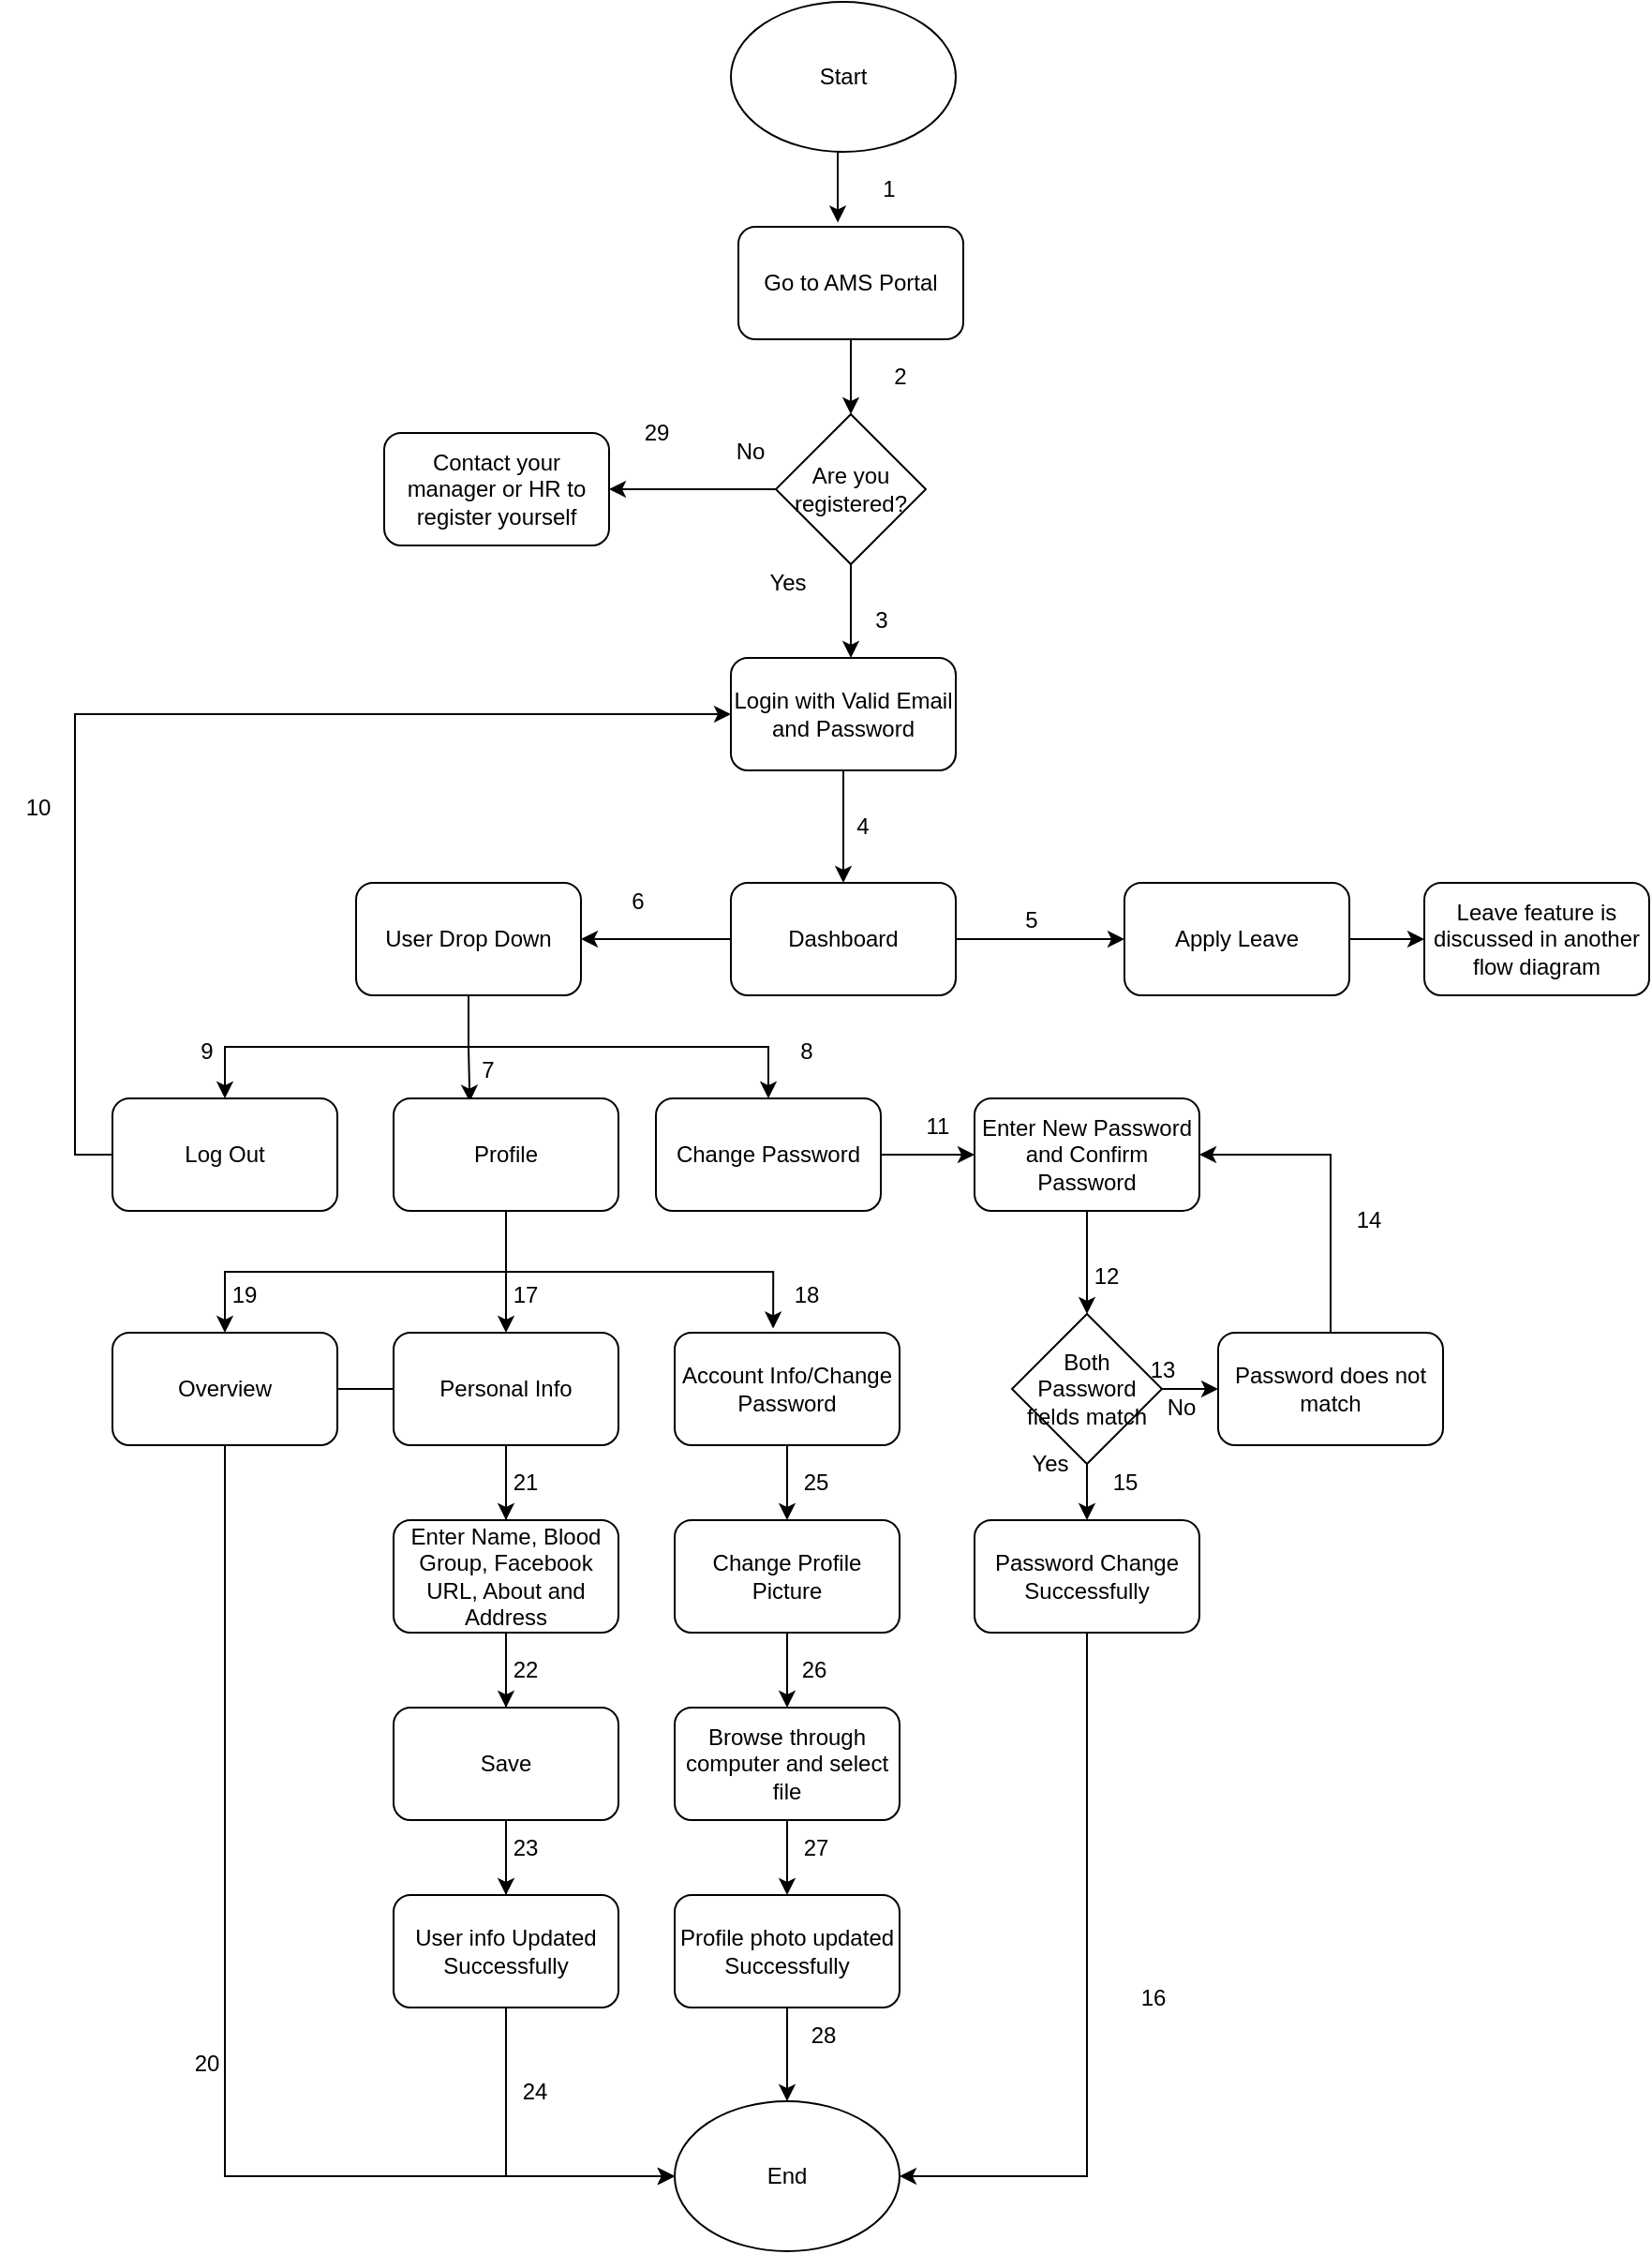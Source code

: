 <mxfile version="20.5.1" type="device" pages="5"><diagram id="M01IetBEq_WnYoKLcD7I" name="Dashboard-User Profile"><mxGraphModel dx="1564" dy="493" grid="1" gridSize="10" guides="1" tooltips="1" connect="1" arrows="1" fold="1" page="1" pageScale="1" pageWidth="827" pageHeight="1169" math="0" shadow="0"><root><mxCell id="0"/><mxCell id="1" parent="0"/><mxCell id="3pMrsO89KmoIjOp_RXt0-79" style="edgeStyle=orthogonalEdgeStyle;rounded=0;orthogonalLoop=1;jettySize=auto;html=1;exitX=0.5;exitY=1;exitDx=0;exitDy=0;entryX=0.442;entryY=-0.038;entryDx=0;entryDy=0;entryPerimeter=0;" edge="1" parent="1" source="3pMrsO89KmoIjOp_RXt0-1" target="3pMrsO89KmoIjOp_RXt0-10"><mxGeometry relative="1" as="geometry"/></mxCell><mxCell id="3pMrsO89KmoIjOp_RXt0-1" value="Start" style="ellipse;whiteSpace=wrap;html=1;" vertex="1" parent="1"><mxGeometry x="290" width="120" height="80" as="geometry"/></mxCell><mxCell id="3pMrsO89KmoIjOp_RXt0-12" value="" style="edgeStyle=orthogonalEdgeStyle;rounded=0;orthogonalLoop=1;jettySize=auto;html=1;" edge="1" parent="1" source="3pMrsO89KmoIjOp_RXt0-10"><mxGeometry relative="1" as="geometry"><mxPoint x="354" y="220" as="targetPoint"/></mxGeometry></mxCell><mxCell id="3pMrsO89KmoIjOp_RXt0-10" value="Go to AMS Portal" style="rounded=1;whiteSpace=wrap;html=1;" vertex="1" parent="1"><mxGeometry x="294" y="120" width="120" height="60" as="geometry"/></mxCell><mxCell id="3pMrsO89KmoIjOp_RXt0-40" value="" style="edgeStyle=orthogonalEdgeStyle;rounded=0;orthogonalLoop=1;jettySize=auto;html=1;" edge="1" parent="1" source="3pMrsO89KmoIjOp_RXt0-13" target="3pMrsO89KmoIjOp_RXt0-15"><mxGeometry relative="1" as="geometry"><Array as="points"><mxPoint x="354" y="340"/><mxPoint x="354" y="340"/></Array></mxGeometry></mxCell><mxCell id="3pMrsO89KmoIjOp_RXt0-112" style="edgeStyle=orthogonalEdgeStyle;rounded=0;orthogonalLoop=1;jettySize=auto;html=1;exitX=0;exitY=0.5;exitDx=0;exitDy=0;entryX=1;entryY=0.5;entryDx=0;entryDy=0;" edge="1" parent="1" source="3pMrsO89KmoIjOp_RXt0-13" target="3pMrsO89KmoIjOp_RXt0-111"><mxGeometry relative="1" as="geometry"/></mxCell><mxCell id="3pMrsO89KmoIjOp_RXt0-13" value="Are you registered?" style="rhombus;whiteSpace=wrap;html=1;" vertex="1" parent="1"><mxGeometry x="314" y="220" width="80" height="80" as="geometry"/></mxCell><mxCell id="3pMrsO89KmoIjOp_RXt0-36" style="edgeStyle=orthogonalEdgeStyle;rounded=0;orthogonalLoop=1;jettySize=auto;html=1;exitX=0.5;exitY=1;exitDx=0;exitDy=0;entryX=0.5;entryY=0;entryDx=0;entryDy=0;" edge="1" parent="1" source="3pMrsO89KmoIjOp_RXt0-15" target="3pMrsO89KmoIjOp_RXt0-16"><mxGeometry relative="1" as="geometry"/></mxCell><mxCell id="3pMrsO89KmoIjOp_RXt0-15" value="Login with Valid Email and Password" style="rounded=1;whiteSpace=wrap;html=1;" vertex="1" parent="1"><mxGeometry x="290" y="350" width="120" height="60" as="geometry"/></mxCell><mxCell id="3pMrsO89KmoIjOp_RXt0-34" style="edgeStyle=orthogonalEdgeStyle;rounded=0;orthogonalLoop=1;jettySize=auto;html=1;exitX=0;exitY=0.5;exitDx=0;exitDy=0;entryX=1;entryY=0.5;entryDx=0;entryDy=0;" edge="1" parent="1" source="3pMrsO89KmoIjOp_RXt0-16" target="3pMrsO89KmoIjOp_RXt0-19"><mxGeometry relative="1" as="geometry"/></mxCell><mxCell id="3pMrsO89KmoIjOp_RXt0-35" style="edgeStyle=orthogonalEdgeStyle;rounded=0;orthogonalLoop=1;jettySize=auto;html=1;exitX=1;exitY=0.5;exitDx=0;exitDy=0;entryX=0;entryY=0.5;entryDx=0;entryDy=0;" edge="1" parent="1" source="3pMrsO89KmoIjOp_RXt0-16" target="3pMrsO89KmoIjOp_RXt0-20"><mxGeometry relative="1" as="geometry"/></mxCell><mxCell id="3pMrsO89KmoIjOp_RXt0-16" value="Dashboard" style="whiteSpace=wrap;html=1;rounded=1;" vertex="1" parent="1"><mxGeometry x="290" y="470" width="120" height="60" as="geometry"/></mxCell><mxCell id="3pMrsO89KmoIjOp_RXt0-28" style="edgeStyle=orthogonalEdgeStyle;rounded=0;orthogonalLoop=1;jettySize=auto;html=1;exitX=0.5;exitY=1;exitDx=0;exitDy=0;entryX=0.339;entryY=0.03;entryDx=0;entryDy=0;entryPerimeter=0;" edge="1" parent="1" source="3pMrsO89KmoIjOp_RXt0-19" target="3pMrsO89KmoIjOp_RXt0-22"><mxGeometry relative="1" as="geometry"><mxPoint x="150" y="550" as="targetPoint"/></mxGeometry></mxCell><mxCell id="3pMrsO89KmoIjOp_RXt0-32" style="edgeStyle=orthogonalEdgeStyle;rounded=0;orthogonalLoop=1;jettySize=auto;html=1;exitX=0.5;exitY=1;exitDx=0;exitDy=0;entryX=0.5;entryY=0;entryDx=0;entryDy=0;" edge="1" parent="1" source="3pMrsO89KmoIjOp_RXt0-19" target="3pMrsO89KmoIjOp_RXt0-21"><mxGeometry relative="1" as="geometry"/></mxCell><mxCell id="3pMrsO89KmoIjOp_RXt0-33" style="edgeStyle=orthogonalEdgeStyle;rounded=0;orthogonalLoop=1;jettySize=auto;html=1;exitX=0.5;exitY=1;exitDx=0;exitDy=0;entryX=0.5;entryY=0;entryDx=0;entryDy=0;" edge="1" parent="1" source="3pMrsO89KmoIjOp_RXt0-19" target="3pMrsO89KmoIjOp_RXt0-23"><mxGeometry relative="1" as="geometry"/></mxCell><mxCell id="3pMrsO89KmoIjOp_RXt0-19" value="User Drop Down" style="rounded=1;whiteSpace=wrap;html=1;" vertex="1" parent="1"><mxGeometry x="90" y="470" width="120" height="60" as="geometry"/></mxCell><mxCell id="3pMrsO89KmoIjOp_RXt0-87" style="edgeStyle=orthogonalEdgeStyle;rounded=0;orthogonalLoop=1;jettySize=auto;html=1;exitX=1;exitY=0.5;exitDx=0;exitDy=0;entryX=0;entryY=0.5;entryDx=0;entryDy=0;" edge="1" parent="1" source="3pMrsO89KmoIjOp_RXt0-20" target="3pMrsO89KmoIjOp_RXt0-86"><mxGeometry relative="1" as="geometry"/></mxCell><mxCell id="3pMrsO89KmoIjOp_RXt0-20" value="Apply Leave" style="rounded=1;whiteSpace=wrap;html=1;" vertex="1" parent="1"><mxGeometry x="500" y="470" width="120" height="60" as="geometry"/></mxCell><mxCell id="3pMrsO89KmoIjOp_RXt0-41" style="edgeStyle=orthogonalEdgeStyle;rounded=0;orthogonalLoop=1;jettySize=auto;html=1;exitX=0;exitY=0.5;exitDx=0;exitDy=0;entryX=0;entryY=0.5;entryDx=0;entryDy=0;" edge="1" parent="1" source="3pMrsO89KmoIjOp_RXt0-21" target="3pMrsO89KmoIjOp_RXt0-15"><mxGeometry relative="1" as="geometry"/></mxCell><mxCell id="3pMrsO89KmoIjOp_RXt0-21" value="Log Out" style="rounded=1;whiteSpace=wrap;html=1;" vertex="1" parent="1"><mxGeometry x="-40" y="585" width="120" height="60" as="geometry"/></mxCell><mxCell id="3pMrsO89KmoIjOp_RXt0-45" style="edgeStyle=orthogonalEdgeStyle;rounded=0;orthogonalLoop=1;jettySize=auto;html=1;exitX=0.5;exitY=1;exitDx=0;exitDy=0;entryX=0.5;entryY=0;entryDx=0;entryDy=0;" edge="1" parent="1" source="3pMrsO89KmoIjOp_RXt0-22" target="3pMrsO89KmoIjOp_RXt0-43"><mxGeometry relative="1" as="geometry"/></mxCell><mxCell id="3pMrsO89KmoIjOp_RXt0-46" style="edgeStyle=orthogonalEdgeStyle;rounded=0;orthogonalLoop=1;jettySize=auto;html=1;exitX=0.5;exitY=1;exitDx=0;exitDy=0;entryX=0.5;entryY=0;entryDx=0;entryDy=0;" edge="1" parent="1" source="3pMrsO89KmoIjOp_RXt0-22" target="3pMrsO89KmoIjOp_RXt0-42"><mxGeometry relative="1" as="geometry"/></mxCell><mxCell id="3pMrsO89KmoIjOp_RXt0-47" style="edgeStyle=orthogonalEdgeStyle;rounded=0;orthogonalLoop=1;jettySize=auto;html=1;exitX=0.5;exitY=1;exitDx=0;exitDy=0;entryX=0.438;entryY=-0.038;entryDx=0;entryDy=0;entryPerimeter=0;" edge="1" parent="1" source="3pMrsO89KmoIjOp_RXt0-22" target="3pMrsO89KmoIjOp_RXt0-44"><mxGeometry relative="1" as="geometry"/></mxCell><mxCell id="3pMrsO89KmoIjOp_RXt0-22" value="Profile" style="rounded=1;whiteSpace=wrap;html=1;" vertex="1" parent="1"><mxGeometry x="110" y="585" width="120" height="60" as="geometry"/></mxCell><mxCell id="3pMrsO89KmoIjOp_RXt0-72" style="edgeStyle=orthogonalEdgeStyle;rounded=0;orthogonalLoop=1;jettySize=auto;html=1;exitX=1;exitY=0.5;exitDx=0;exitDy=0;entryX=0;entryY=0.5;entryDx=0;entryDy=0;" edge="1" parent="1" source="3pMrsO89KmoIjOp_RXt0-23" target="3pMrsO89KmoIjOp_RXt0-65"><mxGeometry relative="1" as="geometry"/></mxCell><mxCell id="3pMrsO89KmoIjOp_RXt0-23" value="Change Password" style="rounded=1;whiteSpace=wrap;html=1;" vertex="1" parent="1"><mxGeometry x="250" y="585" width="120" height="60" as="geometry"/></mxCell><mxCell id="3pMrsO89KmoIjOp_RXt0-76" style="edgeStyle=orthogonalEdgeStyle;rounded=0;orthogonalLoop=1;jettySize=auto;html=1;entryX=0;entryY=0.5;entryDx=0;entryDy=0;" edge="1" parent="1" source="3pMrsO89KmoIjOp_RXt0-42" target="3pMrsO89KmoIjOp_RXt0-73"><mxGeometry relative="1" as="geometry"/></mxCell><mxCell id="3pMrsO89KmoIjOp_RXt0-77" style="edgeStyle=orthogonalEdgeStyle;rounded=0;orthogonalLoop=1;jettySize=auto;html=1;exitX=0.5;exitY=1;exitDx=0;exitDy=0;entryX=0;entryY=0.5;entryDx=0;entryDy=0;" edge="1" parent="1" source="3pMrsO89KmoIjOp_RXt0-42" target="3pMrsO89KmoIjOp_RXt0-73"><mxGeometry relative="1" as="geometry"/></mxCell><mxCell id="3pMrsO89KmoIjOp_RXt0-42" value="Overview" style="rounded=1;whiteSpace=wrap;html=1;" vertex="1" parent="1"><mxGeometry x="-40" y="710" width="120" height="60" as="geometry"/></mxCell><mxCell id="3pMrsO89KmoIjOp_RXt0-56" style="edgeStyle=orthogonalEdgeStyle;rounded=0;orthogonalLoop=1;jettySize=auto;html=1;exitX=0.5;exitY=1;exitDx=0;exitDy=0;entryX=0.5;entryY=0;entryDx=0;entryDy=0;" edge="1" parent="1" source="3pMrsO89KmoIjOp_RXt0-43" target="3pMrsO89KmoIjOp_RXt0-53"><mxGeometry relative="1" as="geometry"/></mxCell><mxCell id="3pMrsO89KmoIjOp_RXt0-43" value="Personal Info" style="rounded=1;whiteSpace=wrap;html=1;" vertex="1" parent="1"><mxGeometry x="110" y="710" width="120" height="60" as="geometry"/></mxCell><mxCell id="3pMrsO89KmoIjOp_RXt0-62" style="edgeStyle=orthogonalEdgeStyle;rounded=0;orthogonalLoop=1;jettySize=auto;html=1;exitX=0.5;exitY=1;exitDx=0;exitDy=0;entryX=0.5;entryY=0;entryDx=0;entryDy=0;" edge="1" parent="1" source="3pMrsO89KmoIjOp_RXt0-44" target="3pMrsO89KmoIjOp_RXt0-59"><mxGeometry relative="1" as="geometry"/></mxCell><mxCell id="3pMrsO89KmoIjOp_RXt0-44" value="Account Info/Change Password" style="rounded=1;whiteSpace=wrap;html=1;" vertex="1" parent="1"><mxGeometry x="260" y="710" width="120" height="60" as="geometry"/></mxCell><mxCell id="3pMrsO89KmoIjOp_RXt0-57" style="edgeStyle=orthogonalEdgeStyle;rounded=0;orthogonalLoop=1;jettySize=auto;html=1;exitX=0.5;exitY=1;exitDx=0;exitDy=0;entryX=0.5;entryY=0;entryDx=0;entryDy=0;" edge="1" parent="1" source="3pMrsO89KmoIjOp_RXt0-53" target="3pMrsO89KmoIjOp_RXt0-54"><mxGeometry relative="1" as="geometry"/></mxCell><mxCell id="3pMrsO89KmoIjOp_RXt0-53" value="Enter Name, Blood Group, Facebook URL, About and Address" style="rounded=1;whiteSpace=wrap;html=1;" vertex="1" parent="1"><mxGeometry x="110" y="810" width="120" height="60" as="geometry"/></mxCell><mxCell id="3pMrsO89KmoIjOp_RXt0-58" style="edgeStyle=orthogonalEdgeStyle;rounded=0;orthogonalLoop=1;jettySize=auto;html=1;exitX=0.5;exitY=1;exitDx=0;exitDy=0;entryX=0.5;entryY=0;entryDx=0;entryDy=0;" edge="1" parent="1" source="3pMrsO89KmoIjOp_RXt0-54" target="3pMrsO89KmoIjOp_RXt0-55"><mxGeometry relative="1" as="geometry"/></mxCell><mxCell id="3pMrsO89KmoIjOp_RXt0-54" value="Save" style="rounded=1;whiteSpace=wrap;html=1;" vertex="1" parent="1"><mxGeometry x="110" y="910" width="120" height="60" as="geometry"/></mxCell><mxCell id="3pMrsO89KmoIjOp_RXt0-75" style="edgeStyle=orthogonalEdgeStyle;rounded=0;orthogonalLoop=1;jettySize=auto;html=1;entryX=0;entryY=0.5;entryDx=0;entryDy=0;" edge="1" parent="1" source="3pMrsO89KmoIjOp_RXt0-55" target="3pMrsO89KmoIjOp_RXt0-73"><mxGeometry relative="1" as="geometry"><Array as="points"><mxPoint x="170" y="1160"/></Array></mxGeometry></mxCell><mxCell id="3pMrsO89KmoIjOp_RXt0-55" value="User info Updated Successfully" style="rounded=1;whiteSpace=wrap;html=1;" vertex="1" parent="1"><mxGeometry x="110" y="1010" width="120" height="60" as="geometry"/></mxCell><mxCell id="3pMrsO89KmoIjOp_RXt0-63" style="edgeStyle=orthogonalEdgeStyle;rounded=0;orthogonalLoop=1;jettySize=auto;html=1;exitX=0.5;exitY=1;exitDx=0;exitDy=0;entryX=0.5;entryY=0;entryDx=0;entryDy=0;" edge="1" parent="1" source="3pMrsO89KmoIjOp_RXt0-59" target="3pMrsO89KmoIjOp_RXt0-60"><mxGeometry relative="1" as="geometry"/></mxCell><mxCell id="3pMrsO89KmoIjOp_RXt0-59" value="Change Profile Picture" style="rounded=1;whiteSpace=wrap;html=1;" vertex="1" parent="1"><mxGeometry x="260" y="810" width="120" height="60" as="geometry"/></mxCell><mxCell id="3pMrsO89KmoIjOp_RXt0-64" style="edgeStyle=orthogonalEdgeStyle;rounded=0;orthogonalLoop=1;jettySize=auto;html=1;exitX=0.5;exitY=1;exitDx=0;exitDy=0;entryX=0.5;entryY=0;entryDx=0;entryDy=0;" edge="1" parent="1" source="3pMrsO89KmoIjOp_RXt0-60" target="3pMrsO89KmoIjOp_RXt0-61"><mxGeometry relative="1" as="geometry"/></mxCell><mxCell id="3pMrsO89KmoIjOp_RXt0-60" value="Browse through computer and select file" style="rounded=1;whiteSpace=wrap;html=1;" vertex="1" parent="1"><mxGeometry x="260" y="910" width="120" height="60" as="geometry"/></mxCell><mxCell id="3pMrsO89KmoIjOp_RXt0-74" style="edgeStyle=orthogonalEdgeStyle;rounded=0;orthogonalLoop=1;jettySize=auto;html=1;exitX=0.5;exitY=1;exitDx=0;exitDy=0;entryX=0.5;entryY=0;entryDx=0;entryDy=0;" edge="1" parent="1" source="3pMrsO89KmoIjOp_RXt0-61" target="3pMrsO89KmoIjOp_RXt0-73"><mxGeometry relative="1" as="geometry"/></mxCell><mxCell id="3pMrsO89KmoIjOp_RXt0-61" value="Profile photo updated Successfully" style="rounded=1;whiteSpace=wrap;html=1;" vertex="1" parent="1"><mxGeometry x="260" y="1010" width="120" height="60" as="geometry"/></mxCell><mxCell id="3pMrsO89KmoIjOp_RXt0-92" style="edgeStyle=orthogonalEdgeStyle;rounded=0;orthogonalLoop=1;jettySize=auto;html=1;entryX=0.5;entryY=0;entryDx=0;entryDy=0;" edge="1" parent="1" source="3pMrsO89KmoIjOp_RXt0-65" target="3pMrsO89KmoIjOp_RXt0-66"><mxGeometry relative="1" as="geometry"/></mxCell><mxCell id="3pMrsO89KmoIjOp_RXt0-65" value="Enter New Password and Confirm Password" style="rounded=1;whiteSpace=wrap;html=1;" vertex="1" parent="1"><mxGeometry x="420" y="585" width="120" height="60" as="geometry"/></mxCell><mxCell id="3pMrsO89KmoIjOp_RXt0-70" style="edgeStyle=orthogonalEdgeStyle;rounded=0;orthogonalLoop=1;jettySize=auto;html=1;exitX=1;exitY=0.5;exitDx=0;exitDy=0;entryX=0;entryY=0.5;entryDx=0;entryDy=0;" edge="1" parent="1" source="3pMrsO89KmoIjOp_RXt0-66" target="3pMrsO89KmoIjOp_RXt0-68"><mxGeometry relative="1" as="geometry"/></mxCell><mxCell id="3pMrsO89KmoIjOp_RXt0-71" style="edgeStyle=orthogonalEdgeStyle;rounded=0;orthogonalLoop=1;jettySize=auto;html=1;exitX=0.5;exitY=1;exitDx=0;exitDy=0;entryX=0.5;entryY=0;entryDx=0;entryDy=0;" edge="1" parent="1" source="3pMrsO89KmoIjOp_RXt0-66" target="3pMrsO89KmoIjOp_RXt0-67"><mxGeometry relative="1" as="geometry"/></mxCell><mxCell id="3pMrsO89KmoIjOp_RXt0-66" value="Both Password fields match" style="rhombus;whiteSpace=wrap;html=1;" vertex="1" parent="1"><mxGeometry x="440" y="700" width="80" height="80" as="geometry"/></mxCell><mxCell id="3pMrsO89KmoIjOp_RXt0-78" style="edgeStyle=orthogonalEdgeStyle;rounded=0;orthogonalLoop=1;jettySize=auto;html=1;exitX=0.5;exitY=1;exitDx=0;exitDy=0;entryX=1;entryY=0.5;entryDx=0;entryDy=0;" edge="1" parent="1" source="3pMrsO89KmoIjOp_RXt0-67" target="3pMrsO89KmoIjOp_RXt0-73"><mxGeometry relative="1" as="geometry"/></mxCell><mxCell id="3pMrsO89KmoIjOp_RXt0-67" value="Password Change Successfully" style="rounded=1;whiteSpace=wrap;html=1;" vertex="1" parent="1"><mxGeometry x="420" y="810" width="120" height="60" as="geometry"/></mxCell><mxCell id="3pMrsO89KmoIjOp_RXt0-69" style="edgeStyle=orthogonalEdgeStyle;rounded=0;orthogonalLoop=1;jettySize=auto;html=1;exitX=0.5;exitY=0;exitDx=0;exitDy=0;entryX=1;entryY=0.5;entryDx=0;entryDy=0;" edge="1" parent="1" source="3pMrsO89KmoIjOp_RXt0-68" target="3pMrsO89KmoIjOp_RXt0-65"><mxGeometry relative="1" as="geometry"/></mxCell><mxCell id="3pMrsO89KmoIjOp_RXt0-68" value="Password does not match" style="rounded=1;whiteSpace=wrap;html=1;" vertex="1" parent="1"><mxGeometry x="550" y="710" width="120" height="60" as="geometry"/></mxCell><mxCell id="3pMrsO89KmoIjOp_RXt0-73" value="End" style="ellipse;whiteSpace=wrap;html=1;" vertex="1" parent="1"><mxGeometry x="260" y="1120" width="120" height="80" as="geometry"/></mxCell><mxCell id="3pMrsO89KmoIjOp_RXt0-80" value="1" style="text;html=1;align=center;verticalAlign=middle;resizable=0;points=[];autosize=1;strokeColor=none;fillColor=none;" vertex="1" parent="1"><mxGeometry x="359" y="85" width="30" height="30" as="geometry"/></mxCell><mxCell id="3pMrsO89KmoIjOp_RXt0-81" value="2" style="text;html=1;align=center;verticalAlign=middle;resizable=0;points=[];autosize=1;strokeColor=none;fillColor=none;" vertex="1" parent="1"><mxGeometry x="365" y="185" width="30" height="30" as="geometry"/></mxCell><mxCell id="3pMrsO89KmoIjOp_RXt0-82" value="3" style="text;html=1;align=center;verticalAlign=middle;resizable=0;points=[];autosize=1;strokeColor=none;fillColor=none;" vertex="1" parent="1"><mxGeometry x="355" y="315" width="30" height="30" as="geometry"/></mxCell><mxCell id="3pMrsO89KmoIjOp_RXt0-83" value="4" style="text;html=1;align=center;verticalAlign=middle;resizable=0;points=[];autosize=1;strokeColor=none;fillColor=none;" vertex="1" parent="1"><mxGeometry x="345" y="425" width="30" height="30" as="geometry"/></mxCell><mxCell id="3pMrsO89KmoIjOp_RXt0-84" value="5" style="text;html=1;align=center;verticalAlign=middle;resizable=0;points=[];autosize=1;strokeColor=none;fillColor=none;" vertex="1" parent="1"><mxGeometry x="435" y="475" width="30" height="30" as="geometry"/></mxCell><mxCell id="3pMrsO89KmoIjOp_RXt0-85" value="6" style="text;html=1;align=center;verticalAlign=middle;resizable=0;points=[];autosize=1;strokeColor=none;fillColor=none;" vertex="1" parent="1"><mxGeometry x="225" y="465" width="30" height="30" as="geometry"/></mxCell><mxCell id="3pMrsO89KmoIjOp_RXt0-86" value="Leave feature is discussed in another flow diagram" style="rounded=1;whiteSpace=wrap;html=1;" vertex="1" parent="1"><mxGeometry x="660" y="470" width="120" height="60" as="geometry"/></mxCell><mxCell id="3pMrsO89KmoIjOp_RXt0-88" value="7" style="text;html=1;align=center;verticalAlign=middle;resizable=0;points=[];autosize=1;strokeColor=none;fillColor=none;" vertex="1" parent="1"><mxGeometry x="145" y="555" width="30" height="30" as="geometry"/></mxCell><mxCell id="3pMrsO89KmoIjOp_RXt0-89" value="8" style="text;html=1;align=center;verticalAlign=middle;resizable=0;points=[];autosize=1;strokeColor=none;fillColor=none;" vertex="1" parent="1"><mxGeometry x="315" y="545" width="30" height="30" as="geometry"/></mxCell><mxCell id="3pMrsO89KmoIjOp_RXt0-90" value="9" style="text;html=1;align=center;verticalAlign=middle;resizable=0;points=[];autosize=1;strokeColor=none;fillColor=none;" vertex="1" parent="1"><mxGeometry x="-5" y="545" width="30" height="30" as="geometry"/></mxCell><mxCell id="3pMrsO89KmoIjOp_RXt0-91" value="10" style="text;html=1;align=center;verticalAlign=middle;resizable=0;points=[];autosize=1;strokeColor=none;fillColor=none;" vertex="1" parent="1"><mxGeometry x="-100" y="415" width="40" height="30" as="geometry"/></mxCell><mxCell id="3pMrsO89KmoIjOp_RXt0-93" value="11" style="text;html=1;align=center;verticalAlign=middle;resizable=0;points=[];autosize=1;strokeColor=none;fillColor=none;" vertex="1" parent="1"><mxGeometry x="380" y="585" width="40" height="30" as="geometry"/></mxCell><mxCell id="3pMrsO89KmoIjOp_RXt0-94" value="12" style="text;html=1;align=center;verticalAlign=middle;resizable=0;points=[];autosize=1;strokeColor=none;fillColor=none;" vertex="1" parent="1"><mxGeometry x="470" y="665" width="40" height="30" as="geometry"/></mxCell><mxCell id="3pMrsO89KmoIjOp_RXt0-95" value="13" style="text;html=1;align=center;verticalAlign=middle;resizable=0;points=[];autosize=1;strokeColor=none;fillColor=none;" vertex="1" parent="1"><mxGeometry x="500" y="715" width="40" height="30" as="geometry"/></mxCell><mxCell id="3pMrsO89KmoIjOp_RXt0-96" value="14" style="text;html=1;align=center;verticalAlign=middle;resizable=0;points=[];autosize=1;strokeColor=none;fillColor=none;" vertex="1" parent="1"><mxGeometry x="610" y="635" width="40" height="30" as="geometry"/></mxCell><mxCell id="3pMrsO89KmoIjOp_RXt0-97" value="15" style="text;html=1;align=center;verticalAlign=middle;resizable=0;points=[];autosize=1;strokeColor=none;fillColor=none;" vertex="1" parent="1"><mxGeometry x="480" y="775" width="40" height="30" as="geometry"/></mxCell><mxCell id="3pMrsO89KmoIjOp_RXt0-98" value="16" style="text;html=1;align=center;verticalAlign=middle;resizable=0;points=[];autosize=1;strokeColor=none;fillColor=none;" vertex="1" parent="1"><mxGeometry x="495" y="1050" width="40" height="30" as="geometry"/></mxCell><mxCell id="3pMrsO89KmoIjOp_RXt0-99" value="17" style="text;html=1;align=center;verticalAlign=middle;resizable=0;points=[];autosize=1;strokeColor=none;fillColor=none;" vertex="1" parent="1"><mxGeometry x="160" y="675" width="40" height="30" as="geometry"/></mxCell><mxCell id="3pMrsO89KmoIjOp_RXt0-100" value="18" style="text;html=1;align=center;verticalAlign=middle;resizable=0;points=[];autosize=1;strokeColor=none;fillColor=none;" vertex="1" parent="1"><mxGeometry x="310" y="675" width="40" height="30" as="geometry"/></mxCell><mxCell id="3pMrsO89KmoIjOp_RXt0-101" value="19" style="text;html=1;align=center;verticalAlign=middle;resizable=0;points=[];autosize=1;strokeColor=none;fillColor=none;" vertex="1" parent="1"><mxGeometry x="10" y="675" width="40" height="30" as="geometry"/></mxCell><mxCell id="3pMrsO89KmoIjOp_RXt0-102" value="20" style="text;html=1;align=center;verticalAlign=middle;resizable=0;points=[];autosize=1;strokeColor=none;fillColor=none;" vertex="1" parent="1"><mxGeometry x="-10" y="1085" width="40" height="30" as="geometry"/></mxCell><mxCell id="3pMrsO89KmoIjOp_RXt0-103" value="21" style="text;html=1;align=center;verticalAlign=middle;resizable=0;points=[];autosize=1;strokeColor=none;fillColor=none;" vertex="1" parent="1"><mxGeometry x="160" y="775" width="40" height="30" as="geometry"/></mxCell><mxCell id="3pMrsO89KmoIjOp_RXt0-104" value="22" style="text;html=1;align=center;verticalAlign=middle;resizable=0;points=[];autosize=1;strokeColor=none;fillColor=none;" vertex="1" parent="1"><mxGeometry x="160" y="875" width="40" height="30" as="geometry"/></mxCell><mxCell id="3pMrsO89KmoIjOp_RXt0-105" value="23" style="text;html=1;align=center;verticalAlign=middle;resizable=0;points=[];autosize=1;strokeColor=none;fillColor=none;" vertex="1" parent="1"><mxGeometry x="160" y="970" width="40" height="30" as="geometry"/></mxCell><mxCell id="3pMrsO89KmoIjOp_RXt0-106" value="24" style="text;html=1;align=center;verticalAlign=middle;resizable=0;points=[];autosize=1;strokeColor=none;fillColor=none;" vertex="1" parent="1"><mxGeometry x="165" y="1100" width="40" height="30" as="geometry"/></mxCell><mxCell id="3pMrsO89KmoIjOp_RXt0-107" value="25" style="text;html=1;align=center;verticalAlign=middle;resizable=0;points=[];autosize=1;strokeColor=none;fillColor=none;" vertex="1" parent="1"><mxGeometry x="315" y="775" width="40" height="30" as="geometry"/></mxCell><mxCell id="3pMrsO89KmoIjOp_RXt0-108" value="26" style="text;html=1;align=center;verticalAlign=middle;resizable=0;points=[];autosize=1;strokeColor=none;fillColor=none;" vertex="1" parent="1"><mxGeometry x="314" y="875" width="40" height="30" as="geometry"/></mxCell><mxCell id="3pMrsO89KmoIjOp_RXt0-109" value="27" style="text;html=1;align=center;verticalAlign=middle;resizable=0;points=[];autosize=1;strokeColor=none;fillColor=none;" vertex="1" parent="1"><mxGeometry x="315" y="970" width="40" height="30" as="geometry"/></mxCell><mxCell id="3pMrsO89KmoIjOp_RXt0-110" value="28" style="text;html=1;align=center;verticalAlign=middle;resizable=0;points=[];autosize=1;strokeColor=none;fillColor=none;" vertex="1" parent="1"><mxGeometry x="319" y="1070" width="40" height="30" as="geometry"/></mxCell><mxCell id="3pMrsO89KmoIjOp_RXt0-111" value="Contact your manager or HR to register yourself" style="rounded=1;whiteSpace=wrap;html=1;" vertex="1" parent="1"><mxGeometry x="105" y="230" width="120" height="60" as="geometry"/></mxCell><mxCell id="3pMrsO89KmoIjOp_RXt0-113" value="Yes" style="text;html=1;align=center;verticalAlign=middle;resizable=0;points=[];autosize=1;strokeColor=none;fillColor=none;" vertex="1" parent="1"><mxGeometry x="300" y="295" width="40" height="30" as="geometry"/></mxCell><mxCell id="3pMrsO89KmoIjOp_RXt0-114" value="No" style="text;html=1;align=center;verticalAlign=middle;resizable=0;points=[];autosize=1;strokeColor=none;fillColor=none;" vertex="1" parent="1"><mxGeometry x="280" y="225" width="40" height="30" as="geometry"/></mxCell><mxCell id="3pMrsO89KmoIjOp_RXt0-115" value="Yes" style="text;html=1;align=center;verticalAlign=middle;resizable=0;points=[];autosize=1;strokeColor=none;fillColor=none;" vertex="1" parent="1"><mxGeometry x="440" y="765" width="40" height="30" as="geometry"/></mxCell><mxCell id="3pMrsO89KmoIjOp_RXt0-116" value="No" style="text;html=1;align=center;verticalAlign=middle;resizable=0;points=[];autosize=1;strokeColor=none;fillColor=none;" vertex="1" parent="1"><mxGeometry x="510" y="735" width="40" height="30" as="geometry"/></mxCell><mxCell id="IhNKtuHecO9pWhMAOYIb-1" value="29" style="text;html=1;align=center;verticalAlign=middle;resizable=0;points=[];autosize=1;strokeColor=none;fillColor=none;" vertex="1" parent="1"><mxGeometry x="230" y="215" width="40" height="30" as="geometry"/></mxCell></root></mxGraphModel></diagram><diagram id="fP2xcVFg8zNSZcfKcETL" name="Dashboard-Apply Leave"><mxGraphModel dx="1622" dy="2253" grid="1" gridSize="10" guides="1" tooltips="1" connect="1" arrows="1" fold="1" page="1" pageScale="1" pageWidth="827" pageHeight="1169" math="0" shadow="0"><root><mxCell id="0"/><mxCell id="1" parent="0"/><mxCell id="BfjxIoVxf1plPhaftYcN-2" value="" style="edgeStyle=orthogonalEdgeStyle;rounded=0;orthogonalLoop=1;jettySize=auto;html=1;" edge="1" parent="1" source="BfjxIoVxf1plPhaftYcN-3"><mxGeometry relative="1" as="geometry"><mxPoint x="354" y="220" as="targetPoint"/></mxGeometry></mxCell><mxCell id="BfjxIoVxf1plPhaftYcN-3" value="Go to AMS Portal" style="rounded=1;whiteSpace=wrap;html=1;" vertex="1" parent="1"><mxGeometry x="294" y="120" width="120" height="60" as="geometry"/></mxCell><mxCell id="BfjxIoVxf1plPhaftYcN-4" value="" style="edgeStyle=orthogonalEdgeStyle;rounded=0;orthogonalLoop=1;jettySize=auto;html=1;" edge="1" parent="1" source="BfjxIoVxf1plPhaftYcN-6" target="BfjxIoVxf1plPhaftYcN-8"><mxGeometry relative="1" as="geometry"><Array as="points"><mxPoint x="354" y="340"/><mxPoint x="354" y="340"/></Array></mxGeometry></mxCell><mxCell id="BfjxIoVxf1plPhaftYcN-5" style="edgeStyle=orthogonalEdgeStyle;rounded=0;orthogonalLoop=1;jettySize=auto;html=1;exitX=0;exitY=0.5;exitDx=0;exitDy=0;entryX=1;entryY=0.5;entryDx=0;entryDy=0;" edge="1" parent="1" source="BfjxIoVxf1plPhaftYcN-6" target="BfjxIoVxf1plPhaftYcN-20"><mxGeometry relative="1" as="geometry"/></mxCell><mxCell id="BfjxIoVxf1plPhaftYcN-6" value="Are you registered?" style="rhombus;whiteSpace=wrap;html=1;" vertex="1" parent="1"><mxGeometry x="314" y="220" width="80" height="80" as="geometry"/></mxCell><mxCell id="BfjxIoVxf1plPhaftYcN-7" style="edgeStyle=orthogonalEdgeStyle;rounded=0;orthogonalLoop=1;jettySize=auto;html=1;exitX=0.5;exitY=1;exitDx=0;exitDy=0;entryX=0.5;entryY=0;entryDx=0;entryDy=0;" edge="1" parent="1" source="BfjxIoVxf1plPhaftYcN-8" target="BfjxIoVxf1plPhaftYcN-11"><mxGeometry relative="1" as="geometry"/></mxCell><mxCell id="BfjxIoVxf1plPhaftYcN-8" value="Login with Valid Email and Password" style="rounded=1;whiteSpace=wrap;html=1;" vertex="1" parent="1"><mxGeometry x="290" y="350" width="120" height="60" as="geometry"/></mxCell><mxCell id="BfjxIoVxf1plPhaftYcN-9" style="edgeStyle=orthogonalEdgeStyle;rounded=0;orthogonalLoop=1;jettySize=auto;html=1;exitX=0;exitY=0.5;exitDx=0;exitDy=0;entryX=1;entryY=0.5;entryDx=0;entryDy=0;" edge="1" parent="1" source="BfjxIoVxf1plPhaftYcN-11" target="BfjxIoVxf1plPhaftYcN-12"><mxGeometry relative="1" as="geometry"/></mxCell><mxCell id="BfjxIoVxf1plPhaftYcN-10" style="edgeStyle=orthogonalEdgeStyle;rounded=0;orthogonalLoop=1;jettySize=auto;html=1;exitX=1;exitY=0.5;exitDx=0;exitDy=0;entryX=0;entryY=0.5;entryDx=0;entryDy=0;" edge="1" parent="1" source="BfjxIoVxf1plPhaftYcN-11" target="BfjxIoVxf1plPhaftYcN-13"><mxGeometry relative="1" as="geometry"/></mxCell><mxCell id="BfjxIoVxf1plPhaftYcN-11" value="Dashboard" style="whiteSpace=wrap;html=1;rounded=1;" vertex="1" parent="1"><mxGeometry x="290" y="470" width="120" height="60" as="geometry"/></mxCell><mxCell id="BfjxIoVxf1plPhaftYcN-12" value="User Drop Down" style="rounded=1;whiteSpace=wrap;html=1;" vertex="1" parent="1"><mxGeometry x="90" y="470" width="120" height="60" as="geometry"/></mxCell><mxCell id="BMBCrxRfvs9dPDAafwBv-16" style="edgeStyle=orthogonalEdgeStyle;rounded=0;orthogonalLoop=1;jettySize=auto;html=1;exitX=0.5;exitY=1;exitDx=0;exitDy=0;entryX=0.5;entryY=0;entryDx=0;entryDy=0;" edge="1" parent="1" source="BfjxIoVxf1plPhaftYcN-13" target="BMBCrxRfvs9dPDAafwBv-1"><mxGeometry relative="1" as="geometry"/></mxCell><mxCell id="BfjxIoVxf1plPhaftYcN-13" value="Apply Leave" style="rounded=1;whiteSpace=wrap;html=1;" vertex="1" parent="1"><mxGeometry x="500" y="470" width="120" height="60" as="geometry"/></mxCell><mxCell id="BfjxIoVxf1plPhaftYcN-14" value="1" style="text;html=1;align=center;verticalAlign=middle;resizable=0;points=[];autosize=1;strokeColor=none;fillColor=none;" vertex="1" parent="1"><mxGeometry x="359" y="85" width="30" height="30" as="geometry"/></mxCell><mxCell id="BfjxIoVxf1plPhaftYcN-15" value="2" style="text;html=1;align=center;verticalAlign=middle;resizable=0;points=[];autosize=1;strokeColor=none;fillColor=none;" vertex="1" parent="1"><mxGeometry x="365" y="185" width="30" height="30" as="geometry"/></mxCell><mxCell id="BfjxIoVxf1plPhaftYcN-20" value="Contact your manager or HR to register yourself" style="rounded=1;whiteSpace=wrap;html=1;" vertex="1" parent="1"><mxGeometry x="105" y="230" width="120" height="60" as="geometry"/></mxCell><mxCell id="BfjxIoVxf1plPhaftYcN-21" value="Yes" style="text;html=1;align=center;verticalAlign=middle;resizable=0;points=[];autosize=1;strokeColor=none;fillColor=none;" vertex="1" parent="1"><mxGeometry x="300" y="295" width="40" height="30" as="geometry"/></mxCell><mxCell id="BfjxIoVxf1plPhaftYcN-22" value="No" style="text;html=1;align=center;verticalAlign=middle;resizable=0;points=[];autosize=1;strokeColor=none;fillColor=none;" vertex="1" parent="1"><mxGeometry x="280" y="225" width="40" height="30" as="geometry"/></mxCell><mxCell id="BMBCrxRfvs9dPDAafwBv-32" style="edgeStyle=orthogonalEdgeStyle;rounded=0;orthogonalLoop=1;jettySize=auto;html=1;exitX=0.5;exitY=1;exitDx=0;exitDy=0;entryX=0.5;entryY=0;entryDx=0;entryDy=0;" edge="1" parent="1" source="BMBCrxRfvs9dPDAafwBv-1" target="BMBCrxRfvs9dPDAafwBv-2"><mxGeometry relative="1" as="geometry"/></mxCell><mxCell id="BMBCrxRfvs9dPDAafwBv-1" value="Select Date and leave type" style="rounded=1;whiteSpace=wrap;html=1;" vertex="1" parent="1"><mxGeometry x="500" y="570" width="120" height="60" as="geometry"/></mxCell><mxCell id="BMBCrxRfvs9dPDAafwBv-18" style="edgeStyle=orthogonalEdgeStyle;rounded=0;orthogonalLoop=1;jettySize=auto;html=1;exitX=1;exitY=0.5;exitDx=0;exitDy=0;entryX=0;entryY=0.5;entryDx=0;entryDy=0;" edge="1" parent="1" source="BMBCrxRfvs9dPDAafwBv-2" target="BMBCrxRfvs9dPDAafwBv-9"><mxGeometry relative="1" as="geometry"/></mxCell><mxCell id="BMBCrxRfvs9dPDAafwBv-19" style="edgeStyle=orthogonalEdgeStyle;rounded=0;orthogonalLoop=1;jettySize=auto;html=1;exitX=1;exitY=0.5;exitDx=0;exitDy=0;entryX=0;entryY=0.5;entryDx=0;entryDy=0;" edge="1" parent="1" source="BMBCrxRfvs9dPDAafwBv-2" target="BMBCrxRfvs9dPDAafwBv-8"><mxGeometry relative="1" as="geometry"/></mxCell><mxCell id="BMBCrxRfvs9dPDAafwBv-21" style="edgeStyle=orthogonalEdgeStyle;rounded=0;orthogonalLoop=1;jettySize=auto;html=1;exitX=1;exitY=0.5;exitDx=0;exitDy=0;entryX=0;entryY=0.5;entryDx=0;entryDy=0;" edge="1" parent="1" source="BMBCrxRfvs9dPDAafwBv-2" target="BMBCrxRfvs9dPDAafwBv-11"><mxGeometry relative="1" as="geometry"/></mxCell><mxCell id="BMBCrxRfvs9dPDAafwBv-22" style="edgeStyle=orthogonalEdgeStyle;rounded=0;orthogonalLoop=1;jettySize=auto;html=1;exitX=1;exitY=0.5;exitDx=0;exitDy=0;entryX=0;entryY=0.5;entryDx=0;entryDy=0;" edge="1" parent="1" source="BMBCrxRfvs9dPDAafwBv-2" target="BMBCrxRfvs9dPDAafwBv-7"><mxGeometry relative="1" as="geometry"/></mxCell><mxCell id="BMBCrxRfvs9dPDAafwBv-23" style="edgeStyle=orthogonalEdgeStyle;rounded=0;orthogonalLoop=1;jettySize=auto;html=1;exitX=1;exitY=0.5;exitDx=0;exitDy=0;entryX=0;entryY=0.5;entryDx=0;entryDy=0;" edge="1" parent="1" source="BMBCrxRfvs9dPDAafwBv-2" target="BMBCrxRfvs9dPDAafwBv-6"><mxGeometry relative="1" as="geometry"/></mxCell><mxCell id="BMBCrxRfvs9dPDAafwBv-24" style="edgeStyle=orthogonalEdgeStyle;rounded=0;orthogonalLoop=1;jettySize=auto;html=1;exitX=1;exitY=0.5;exitDx=0;exitDy=0;entryX=-0.004;entryY=0.388;entryDx=0;entryDy=0;entryPerimeter=0;" edge="1" parent="1" source="BMBCrxRfvs9dPDAafwBv-2" target="BMBCrxRfvs9dPDAafwBv-5"><mxGeometry relative="1" as="geometry"/></mxCell><mxCell id="BMBCrxRfvs9dPDAafwBv-25" style="edgeStyle=orthogonalEdgeStyle;rounded=0;orthogonalLoop=1;jettySize=auto;html=1;exitX=1;exitY=0.5;exitDx=0;exitDy=0;entryX=0;entryY=0.5;entryDx=0;entryDy=0;" edge="1" parent="1" source="BMBCrxRfvs9dPDAafwBv-2" target="BMBCrxRfvs9dPDAafwBv-4"><mxGeometry relative="1" as="geometry"/></mxCell><mxCell id="BMBCrxRfvs9dPDAafwBv-31" style="edgeStyle=orthogonalEdgeStyle;rounded=0;orthogonalLoop=1;jettySize=auto;html=1;exitX=1;exitY=0.5;exitDx=0;exitDy=0;entryX=0;entryY=0.5;entryDx=0;entryDy=0;" edge="1" parent="1" source="BMBCrxRfvs9dPDAafwBv-2" target="BMBCrxRfvs9dPDAafwBv-10"><mxGeometry relative="1" as="geometry"/></mxCell><mxCell id="BMBCrxRfvs9dPDAafwBv-34" style="edgeStyle=orthogonalEdgeStyle;rounded=0;orthogonalLoop=1;jettySize=auto;html=1;exitX=0.5;exitY=1;exitDx=0;exitDy=0;entryX=0.5;entryY=0;entryDx=0;entryDy=0;" edge="1" parent="1" source="BMBCrxRfvs9dPDAafwBv-2" target="BMBCrxRfvs9dPDAafwBv-33"><mxGeometry relative="1" as="geometry"/></mxCell><mxCell id="BMBCrxRfvs9dPDAafwBv-2" value="Leave Type" style="rounded=1;whiteSpace=wrap;html=1;" vertex="1" parent="1"><mxGeometry x="500" y="670" width="120" height="60" as="geometry"/></mxCell><mxCell id="BMBCrxRfvs9dPDAafwBv-26" style="edgeStyle=orthogonalEdgeStyle;rounded=0;orthogonalLoop=1;jettySize=auto;html=1;exitX=1;exitY=0.5;exitDx=0;exitDy=0;entryX=0;entryY=0.5;entryDx=0;entryDy=0;" edge="1" parent="1" source="BMBCrxRfvs9dPDAafwBv-4" target="BMBCrxRfvs9dPDAafwBv-12"><mxGeometry relative="1" as="geometry"/></mxCell><mxCell id="BMBCrxRfvs9dPDAafwBv-27" style="edgeStyle=orthogonalEdgeStyle;rounded=0;orthogonalLoop=1;jettySize=auto;html=1;exitX=1;exitY=0.5;exitDx=0;exitDy=0;entryX=0;entryY=0.5;entryDx=0;entryDy=0;" edge="1" parent="1" source="BMBCrxRfvs9dPDAafwBv-4" target="BMBCrxRfvs9dPDAafwBv-13"><mxGeometry relative="1" as="geometry"/></mxCell><mxCell id="BMBCrxRfvs9dPDAafwBv-4" value="Compensatory" style="rounded=1;whiteSpace=wrap;html=1;" vertex="1" parent="1"><mxGeometry x="850" y="10" width="120" height="60" as="geometry"/></mxCell><mxCell id="BMBCrxRfvs9dPDAafwBv-59" style="edgeStyle=orthogonalEdgeStyle;rounded=0;orthogonalLoop=1;jettySize=auto;html=1;exitX=1;exitY=0.5;exitDx=0;exitDy=0;" edge="1" parent="1" source="BMBCrxRfvs9dPDAafwBv-5"><mxGeometry relative="1" as="geometry"><mxPoint x="1300" y="150" as="targetPoint"/></mxGeometry></mxCell><mxCell id="BMBCrxRfvs9dPDAafwBv-5" value="EMS Event" style="rounded=1;whiteSpace=wrap;html=1;" vertex="1" parent="1"><mxGeometry x="850" y="120" width="120" height="60" as="geometry"/></mxCell><mxCell id="BMBCrxRfvs9dPDAafwBv-28" style="edgeStyle=orthogonalEdgeStyle;rounded=0;orthogonalLoop=1;jettySize=auto;html=1;exitX=1;exitY=0.5;exitDx=0;exitDy=0;entryX=0;entryY=0.5;entryDx=0;entryDy=0;" edge="1" parent="1" source="BMBCrxRfvs9dPDAafwBv-6" target="BMBCrxRfvs9dPDAafwBv-14"><mxGeometry relative="1" as="geometry"/></mxCell><mxCell id="BMBCrxRfvs9dPDAafwBv-50" style="edgeStyle=orthogonalEdgeStyle;rounded=0;orthogonalLoop=1;jettySize=auto;html=1;exitX=1;exitY=0.5;exitDx=0;exitDy=0;entryX=0;entryY=0.5;entryDx=0;entryDy=0;" edge="1" parent="1" source="BMBCrxRfvs9dPDAafwBv-6" target="BMBCrxRfvs9dPDAafwBv-15"><mxGeometry relative="1" as="geometry"/></mxCell><mxCell id="BMBCrxRfvs9dPDAafwBv-6" value="Floater Holiday" style="rounded=1;whiteSpace=wrap;html=1;" vertex="1" parent="1"><mxGeometry x="850" y="235" width="120" height="60" as="geometry"/></mxCell><mxCell id="BMBCrxRfvs9dPDAafwBv-71" style="edgeStyle=orthogonalEdgeStyle;rounded=0;orthogonalLoop=1;jettySize=auto;html=1;exitX=1;exitY=0.5;exitDx=0;exitDy=0;" edge="1" parent="1" source="BMBCrxRfvs9dPDAafwBv-7"><mxGeometry relative="1" as="geometry"><mxPoint x="1300" y="380" as="targetPoint"/></mxGeometry></mxCell><mxCell id="BMBCrxRfvs9dPDAafwBv-7" value="Missed Attendance Scan" style="rounded=1;whiteSpace=wrap;html=1;" vertex="1" parent="1"><mxGeometry x="850" y="350" width="120" height="60" as="geometry"/></mxCell><mxCell id="BMBCrxRfvs9dPDAafwBv-69" style="edgeStyle=orthogonalEdgeStyle;rounded=0;orthogonalLoop=1;jettySize=auto;html=1;exitX=1;exitY=0.5;exitDx=0;exitDy=0;" edge="1" parent="1" source="BMBCrxRfvs9dPDAafwBv-8"><mxGeometry relative="1" as="geometry"><mxPoint x="1300" y="490" as="targetPoint"/></mxGeometry></mxCell><mxCell id="BMBCrxRfvs9dPDAafwBv-8" value="Probation" style="rounded=1;whiteSpace=wrap;html=1;" vertex="1" parent="1"><mxGeometry x="850" y="460" width="120" height="60" as="geometry"/></mxCell><mxCell id="BMBCrxRfvs9dPDAafwBv-67" style="edgeStyle=orthogonalEdgeStyle;rounded=0;orthogonalLoop=1;jettySize=auto;html=1;exitX=1;exitY=0.5;exitDx=0;exitDy=0;" edge="1" parent="1" source="BMBCrxRfvs9dPDAafwBv-9"><mxGeometry relative="1" as="geometry"><mxPoint x="1300" y="600" as="targetPoint"/></mxGeometry></mxCell><mxCell id="BMBCrxRfvs9dPDAafwBv-9" value="Probation unpaid" style="rounded=1;whiteSpace=wrap;html=1;" vertex="1" parent="1"><mxGeometry x="850" y="570" width="120" height="60" as="geometry"/></mxCell><mxCell id="BMBCrxRfvs9dPDAafwBv-65" style="edgeStyle=orthogonalEdgeStyle;rounded=0;orthogonalLoop=1;jettySize=auto;html=1;exitX=1;exitY=0.5;exitDx=0;exitDy=0;" edge="1" parent="1" source="BMBCrxRfvs9dPDAafwBv-10"><mxGeometry relative="1" as="geometry"><mxPoint x="1300" y="700" as="targetPoint"/></mxGeometry></mxCell><mxCell id="BMBCrxRfvs9dPDAafwBv-10" value="Telecommunicating WFH" style="rounded=1;whiteSpace=wrap;html=1;" vertex="1" parent="1"><mxGeometry x="850" y="670" width="120" height="60" as="geometry"/></mxCell><mxCell id="BMBCrxRfvs9dPDAafwBv-63" style="edgeStyle=orthogonalEdgeStyle;rounded=0;orthogonalLoop=1;jettySize=auto;html=1;exitX=0.5;exitY=1;exitDx=0;exitDy=0;" edge="1" parent="1" source="BMBCrxRfvs9dPDAafwBv-11"><mxGeometry relative="1" as="geometry"><mxPoint x="910" y="990" as="targetPoint"/></mxGeometry></mxCell><mxCell id="BMBCrxRfvs9dPDAafwBv-11" value="Work From Home" style="rounded=1;whiteSpace=wrap;html=1;" vertex="1" parent="1"><mxGeometry x="850" y="760" width="120" height="60" as="geometry"/></mxCell><mxCell id="BMBCrxRfvs9dPDAafwBv-51" style="edgeStyle=orthogonalEdgeStyle;rounded=0;orthogonalLoop=1;jettySize=auto;html=1;exitX=1;exitY=0.5;exitDx=0;exitDy=0;entryX=1;entryY=0.5;entryDx=0;entryDy=0;" edge="1" parent="1" source="BMBCrxRfvs9dPDAafwBv-12" target="BMBCrxRfvs9dPDAafwBv-36"><mxGeometry relative="1" as="geometry"><mxPoint x="680" y="890" as="targetPoint"/><Array as="points"><mxPoint x="1300" y="-20"/><mxPoint x="1300" y="990"/></Array></mxGeometry></mxCell><mxCell id="BMBCrxRfvs9dPDAafwBv-12" value="Enter Compensatory Date" style="rounded=1;whiteSpace=wrap;html=1;" vertex="1" parent="1"><mxGeometry x="1080" y="-50" width="120" height="60" as="geometry"/></mxCell><mxCell id="BMBCrxRfvs9dPDAafwBv-53" style="edgeStyle=orthogonalEdgeStyle;rounded=0;orthogonalLoop=1;jettySize=auto;html=1;exitX=1;exitY=0.5;exitDx=0;exitDy=0;" edge="1" parent="1" source="BMBCrxRfvs9dPDAafwBv-13"><mxGeometry relative="1" as="geometry"><mxPoint x="1300" y="90" as="targetPoint"/></mxGeometry></mxCell><mxCell id="BMBCrxRfvs9dPDAafwBv-13" value="Compensatory Notes" style="rounded=1;whiteSpace=wrap;html=1;" vertex="1" parent="1"><mxGeometry x="1080" y="60" width="120" height="60" as="geometry"/></mxCell><mxCell id="BMBCrxRfvs9dPDAafwBv-55" style="edgeStyle=orthogonalEdgeStyle;rounded=0;orthogonalLoop=1;jettySize=auto;html=1;exitX=1;exitY=0.5;exitDx=0;exitDy=0;" edge="1" parent="1" source="BMBCrxRfvs9dPDAafwBv-14"><mxGeometry relative="1" as="geometry"><mxPoint x="1300" y="210" as="targetPoint"/></mxGeometry></mxCell><mxCell id="BMBCrxRfvs9dPDAafwBv-14" value="Enter Floater Holiday Date" style="rounded=1;whiteSpace=wrap;html=1;" vertex="1" parent="1"><mxGeometry x="1080" y="180" width="120" height="60" as="geometry"/></mxCell><mxCell id="BMBCrxRfvs9dPDAafwBv-57" style="edgeStyle=orthogonalEdgeStyle;rounded=0;orthogonalLoop=1;jettySize=auto;html=1;exitX=1;exitY=0.5;exitDx=0;exitDy=0;" edge="1" parent="1" source="BMBCrxRfvs9dPDAafwBv-15"><mxGeometry relative="1" as="geometry"><mxPoint x="1300" y="325" as="targetPoint"/></mxGeometry></mxCell><mxCell id="BMBCrxRfvs9dPDAafwBv-15" value="Enter Floater Holiday Notes" style="rounded=1;whiteSpace=wrap;html=1;" vertex="1" parent="1"><mxGeometry x="1080" y="295" width="120" height="60" as="geometry"/></mxCell><mxCell id="BMBCrxRfvs9dPDAafwBv-37" style="edgeStyle=orthogonalEdgeStyle;rounded=0;orthogonalLoop=1;jettySize=auto;html=1;exitX=0.5;exitY=1;exitDx=0;exitDy=0;entryX=0.5;entryY=0;entryDx=0;entryDy=0;" edge="1" parent="1" source="BMBCrxRfvs9dPDAafwBv-33" target="BMBCrxRfvs9dPDAafwBv-35"><mxGeometry relative="1" as="geometry"/></mxCell><mxCell id="BMBCrxRfvs9dPDAafwBv-33" value="Select Full or Half Leave" style="rounded=1;whiteSpace=wrap;html=1;" vertex="1" parent="1"><mxGeometry x="500" y="770" width="120" height="60" as="geometry"/></mxCell><mxCell id="BMBCrxRfvs9dPDAafwBv-38" style="edgeStyle=orthogonalEdgeStyle;rounded=0;orthogonalLoop=1;jettySize=auto;html=1;exitX=0.5;exitY=1;exitDx=0;exitDy=0;entryX=0.5;entryY=0;entryDx=0;entryDy=0;" edge="1" parent="1" source="BMBCrxRfvs9dPDAafwBv-35" target="BMBCrxRfvs9dPDAafwBv-36"><mxGeometry relative="1" as="geometry"/></mxCell><mxCell id="BMBCrxRfvs9dPDAafwBv-35" value="Select Backup member from the dropdown" style="rounded=1;whiteSpace=wrap;html=1;" vertex="1" parent="1"><mxGeometry x="500" y="860" width="120" height="60" as="geometry"/></mxCell><mxCell id="BMBCrxRfvs9dPDAafwBv-73" style="edgeStyle=orthogonalEdgeStyle;rounded=0;orthogonalLoop=1;jettySize=auto;html=1;exitX=0.5;exitY=1;exitDx=0;exitDy=0;entryX=0.5;entryY=0;entryDx=0;entryDy=0;" edge="1" parent="1" source="BMBCrxRfvs9dPDAafwBv-36"><mxGeometry relative="1" as="geometry"><mxPoint x="560" y="1070" as="targetPoint"/></mxGeometry></mxCell><mxCell id="BMBCrxRfvs9dPDAafwBv-36" value="Apply" style="rounded=1;whiteSpace=wrap;html=1;" vertex="1" parent="1"><mxGeometry x="500" y="960" width="120" height="60" as="geometry"/></mxCell><mxCell id="BMBCrxRfvs9dPDAafwBv-75" style="edgeStyle=orthogonalEdgeStyle;rounded=0;orthogonalLoop=1;jettySize=auto;html=1;entryX=0.5;entryY=0;entryDx=0;entryDy=0;" edge="1" parent="1" source="BMBCrxRfvs9dPDAafwBv-74" target="BfjxIoVxf1plPhaftYcN-3"><mxGeometry relative="1" as="geometry"/></mxCell><mxCell id="BMBCrxRfvs9dPDAafwBv-74" value="Start" style="ellipse;whiteSpace=wrap;html=1;" vertex="1" parent="1"><mxGeometry x="294" width="120" height="80" as="geometry"/></mxCell><mxCell id="BMBCrxRfvs9dPDAafwBv-76" value="3" style="text;html=1;align=center;verticalAlign=middle;resizable=0;points=[];autosize=1;strokeColor=none;fillColor=none;" vertex="1" parent="1"><mxGeometry x="235" y="215" width="30" height="30" as="geometry"/></mxCell><mxCell id="BMBCrxRfvs9dPDAafwBv-77" value="4" style="text;html=1;align=center;verticalAlign=middle;resizable=0;points=[];autosize=1;strokeColor=none;fillColor=none;" vertex="1" parent="1"><mxGeometry x="365" y="295" width="30" height="30" as="geometry"/></mxCell><mxCell id="BMBCrxRfvs9dPDAafwBv-78" value="5" style="text;html=1;align=center;verticalAlign=middle;resizable=0;points=[];autosize=1;strokeColor=none;fillColor=none;" vertex="1" parent="1"><mxGeometry x="365" y="435" width="30" height="30" as="geometry"/></mxCell><mxCell id="BMBCrxRfvs9dPDAafwBv-79" value="6" style="text;html=1;align=center;verticalAlign=middle;resizable=0;points=[];autosize=1;strokeColor=none;fillColor=none;" vertex="1" parent="1"><mxGeometry x="445" y="465" width="30" height="30" as="geometry"/></mxCell><mxCell id="BMBCrxRfvs9dPDAafwBv-80" value="7" style="text;html=1;align=center;verticalAlign=middle;resizable=0;points=[];autosize=1;strokeColor=none;fillColor=none;" vertex="1" parent="1"><mxGeometry x="565" y="535" width="30" height="30" as="geometry"/></mxCell><mxCell id="BMBCrxRfvs9dPDAafwBv-81" value="8" style="text;html=1;align=center;verticalAlign=middle;resizable=0;points=[];autosize=1;strokeColor=none;fillColor=none;" vertex="1" parent="1"><mxGeometry x="565" y="635" width="30" height="30" as="geometry"/></mxCell><mxCell id="BMBCrxRfvs9dPDAafwBv-82" value="9" style="text;html=1;align=center;verticalAlign=middle;resizable=0;points=[];autosize=1;strokeColor=none;fillColor=none;" vertex="1" parent="1"><mxGeometry x="795" y="5" width="30" height="30" as="geometry"/></mxCell><mxCell id="BMBCrxRfvs9dPDAafwBv-83" value="10" style="text;html=1;align=center;verticalAlign=middle;resizable=0;points=[];autosize=1;strokeColor=none;fillColor=none;" vertex="1" parent="1"><mxGeometry x="1020" y="-55" width="40" height="30" as="geometry"/></mxCell><mxCell id="BMBCrxRfvs9dPDAafwBv-84" value="11" style="text;html=1;align=center;verticalAlign=middle;resizable=0;points=[];autosize=1;strokeColor=none;fillColor=none;" vertex="1" parent="1"><mxGeometry x="1030" y="55" width="40" height="30" as="geometry"/></mxCell><mxCell id="BMBCrxRfvs9dPDAafwBv-85" value="12" style="text;html=1;align=center;verticalAlign=middle;resizable=0;points=[];autosize=1;strokeColor=none;fillColor=none;" vertex="1" parent="1"><mxGeometry x="1240" y="-45" width="40" height="30" as="geometry"/></mxCell><mxCell id="BMBCrxRfvs9dPDAafwBv-86" value="13" style="text;html=1;align=center;verticalAlign=middle;resizable=0;points=[];autosize=1;strokeColor=none;fillColor=none;" vertex="1" parent="1"><mxGeometry x="790" y="105" width="40" height="30" as="geometry"/></mxCell><mxCell id="BMBCrxRfvs9dPDAafwBv-87" value="14" style="text;html=1;align=center;verticalAlign=middle;resizable=0;points=[];autosize=1;strokeColor=none;fillColor=none;" vertex="1" parent="1"><mxGeometry x="790" y="225" width="40" height="30" as="geometry"/></mxCell><mxCell id="BMBCrxRfvs9dPDAafwBv-88" value="15" style="text;html=1;align=center;verticalAlign=middle;resizable=0;points=[];autosize=1;strokeColor=none;fillColor=none;" vertex="1" parent="1"><mxGeometry x="1020" y="185" width="40" height="30" as="geometry"/></mxCell><mxCell id="BMBCrxRfvs9dPDAafwBv-89" value="16" style="text;html=1;align=center;verticalAlign=middle;resizable=0;points=[];autosize=1;strokeColor=none;fillColor=none;" vertex="1" parent="1"><mxGeometry x="1030" y="285" width="40" height="30" as="geometry"/></mxCell><mxCell id="BMBCrxRfvs9dPDAafwBv-90" value="17" style="text;html=1;align=center;verticalAlign=middle;resizable=0;points=[];autosize=1;strokeColor=none;fillColor=none;" vertex="1" parent="1"><mxGeometry x="790" y="345" width="40" height="30" as="geometry"/></mxCell><mxCell id="BMBCrxRfvs9dPDAafwBv-92" value="18" style="text;html=1;align=center;verticalAlign=middle;resizable=0;points=[];autosize=1;strokeColor=none;fillColor=none;" vertex="1" parent="1"><mxGeometry x="800" y="455" width="40" height="30" as="geometry"/></mxCell><mxCell id="BMBCrxRfvs9dPDAafwBv-93" value="19" style="text;html=1;align=center;verticalAlign=middle;resizable=0;points=[];autosize=1;strokeColor=none;fillColor=none;" vertex="1" parent="1"><mxGeometry x="800" y="565" width="40" height="30" as="geometry"/></mxCell><mxCell id="BMBCrxRfvs9dPDAafwBv-94" value="20" style="text;html=1;align=center;verticalAlign=middle;resizable=0;points=[];autosize=1;strokeColor=none;fillColor=none;" vertex="1" parent="1"><mxGeometry x="800" y="665" width="40" height="30" as="geometry"/></mxCell><mxCell id="BMBCrxRfvs9dPDAafwBv-95" value="21" style="text;html=1;align=center;verticalAlign=middle;resizable=0;points=[];autosize=1;strokeColor=none;fillColor=none;" vertex="1" parent="1"><mxGeometry x="800" y="755" width="40" height="30" as="geometry"/></mxCell><mxCell id="BMBCrxRfvs9dPDAafwBv-96" value="22" style="text;html=1;align=center;verticalAlign=middle;resizable=0;points=[];autosize=1;strokeColor=none;fillColor=none;" vertex="1" parent="1"><mxGeometry x="560" y="735" width="40" height="30" as="geometry"/></mxCell><mxCell id="BMBCrxRfvs9dPDAafwBv-97" value="23" style="text;html=1;align=center;verticalAlign=middle;resizable=0;points=[];autosize=1;strokeColor=none;fillColor=none;" vertex="1" parent="1"><mxGeometry x="560" y="825" width="40" height="30" as="geometry"/></mxCell><mxCell id="BMBCrxRfvs9dPDAafwBv-98" value="24" style="text;html=1;align=center;verticalAlign=middle;resizable=0;points=[];autosize=1;strokeColor=none;fillColor=none;" vertex="1" parent="1"><mxGeometry x="560" y="920" width="40" height="30" as="geometry"/></mxCell><mxCell id="BMBCrxRfvs9dPDAafwBv-99" value="25" style="text;html=1;align=center;verticalAlign=middle;resizable=0;points=[];autosize=1;strokeColor=none;fillColor=none;" vertex="1" parent="1"><mxGeometry x="560" y="1035" width="40" height="30" as="geometry"/></mxCell><mxCell id="v4Fb_YURZSiPyfbw9Nv6-4" style="edgeStyle=orthogonalEdgeStyle;rounded=0;orthogonalLoop=1;jettySize=auto;html=1;exitX=0;exitY=0.5;exitDx=0;exitDy=0;entryX=1;entryY=0.5;entryDx=0;entryDy=0;" edge="1" parent="1" source="v4Fb_YURZSiPyfbw9Nv6-2" target="v4Fb_YURZSiPyfbw9Nv6-3"><mxGeometry relative="1" as="geometry"/></mxCell><mxCell id="v4Fb_YURZSiPyfbw9Nv6-2" value="Leave Applies Successfully" style="rounded=1;whiteSpace=wrap;html=1;" vertex="1" parent="1"><mxGeometry x="500" y="1080" width="120" height="60" as="geometry"/></mxCell><mxCell id="v4Fb_YURZSiPyfbw9Nv6-3" value="END" style="ellipse;whiteSpace=wrap;html=1;" vertex="1" parent="1"><mxGeometry x="310" y="1070" width="120" height="80" as="geometry"/></mxCell><mxCell id="v4Fb_YURZSiPyfbw9Nv6-5" value="26" style="text;html=1;align=center;verticalAlign=middle;resizable=0;points=[];autosize=1;strokeColor=none;fillColor=none;" vertex="1" parent="1"><mxGeometry x="420" y="1065" width="40" height="30" as="geometry"/></mxCell></root></mxGraphModel></diagram><diagram id="wXykjpsRH11kS5gFM-MP" name="AMS-Holidays"><mxGraphModel dx="811" dy="542" grid="1" gridSize="10" guides="1" tooltips="1" connect="1" arrows="1" fold="1" page="1" pageScale="1" pageWidth="827" pageHeight="1169" math="0" shadow="0"><root><mxCell id="0"/><mxCell id="1" parent="0"/><mxCell id="Xcd_rUAqaflR93F-P1l_-1" value="" style="edgeStyle=orthogonalEdgeStyle;rounded=0;orthogonalLoop=1;jettySize=auto;html=1;" edge="1" parent="1" source="Xcd_rUAqaflR93F-P1l_-2"><mxGeometry relative="1" as="geometry"><mxPoint x="354" y="220" as="targetPoint"/></mxGeometry></mxCell><mxCell id="Xcd_rUAqaflR93F-P1l_-2" value="Go to AMS Portal" style="rounded=1;whiteSpace=wrap;html=1;" vertex="1" parent="1"><mxGeometry x="294" y="120" width="120" height="60" as="geometry"/></mxCell><mxCell id="Xcd_rUAqaflR93F-P1l_-3" value="" style="edgeStyle=orthogonalEdgeStyle;rounded=0;orthogonalLoop=1;jettySize=auto;html=1;" edge="1" parent="1" source="Xcd_rUAqaflR93F-P1l_-5"><mxGeometry relative="1" as="geometry"><Array as="points"><mxPoint x="354" y="340"/><mxPoint x="354" y="340"/></Array><mxPoint x="354" y="350" as="targetPoint"/></mxGeometry></mxCell><mxCell id="Xcd_rUAqaflR93F-P1l_-4" style="edgeStyle=orthogonalEdgeStyle;rounded=0;orthogonalLoop=1;jettySize=auto;html=1;exitX=0;exitY=0.5;exitDx=0;exitDy=0;entryX=1;entryY=0.5;entryDx=0;entryDy=0;" edge="1" parent="1" source="Xcd_rUAqaflR93F-P1l_-5"><mxGeometry relative="1" as="geometry"><mxPoint x="225" y="260" as="targetPoint"/></mxGeometry></mxCell><mxCell id="Xcd_rUAqaflR93F-P1l_-5" value="Are you registered?" style="rhombus;whiteSpace=wrap;html=1;" vertex="1" parent="1"><mxGeometry x="314" y="220" width="80" height="80" as="geometry"/></mxCell><mxCell id="Xcd_rUAqaflR93F-P1l_-6" value="1" style="text;html=1;align=center;verticalAlign=middle;resizable=0;points=[];autosize=1;strokeColor=none;fillColor=none;" vertex="1" parent="1"><mxGeometry x="359" y="85" width="30" height="30" as="geometry"/></mxCell><mxCell id="Xcd_rUAqaflR93F-P1l_-7" value="2" style="text;html=1;align=center;verticalAlign=middle;resizable=0;points=[];autosize=1;strokeColor=none;fillColor=none;" vertex="1" parent="1"><mxGeometry x="365" y="185" width="30" height="30" as="geometry"/></mxCell><mxCell id="Xcd_rUAqaflR93F-P1l_-8" value="Yes" style="text;html=1;align=center;verticalAlign=middle;resizable=0;points=[];autosize=1;strokeColor=none;fillColor=none;" vertex="1" parent="1"><mxGeometry x="300" y="295" width="40" height="30" as="geometry"/></mxCell><mxCell id="Xcd_rUAqaflR93F-P1l_-9" value="No" style="text;html=1;align=center;verticalAlign=middle;resizable=0;points=[];autosize=1;strokeColor=none;fillColor=none;" vertex="1" parent="1"><mxGeometry x="280" y="225" width="40" height="30" as="geometry"/></mxCell><mxCell id="Xcd_rUAqaflR93F-P1l_-10" style="edgeStyle=orthogonalEdgeStyle;rounded=0;orthogonalLoop=1;jettySize=auto;html=1;entryX=0.5;entryY=0;entryDx=0;entryDy=0;" edge="1" parent="1" target="Xcd_rUAqaflR93F-P1l_-2"><mxGeometry relative="1" as="geometry"><mxPoint x="354" y="80" as="sourcePoint"/></mxGeometry></mxCell><mxCell id="Xcd_rUAqaflR93F-P1l_-11" value="3" style="text;html=1;align=center;verticalAlign=middle;resizable=0;points=[];autosize=1;strokeColor=none;fillColor=none;" vertex="1" parent="1"><mxGeometry x="235" y="215" width="30" height="30" as="geometry"/></mxCell><mxCell id="Xcd_rUAqaflR93F-P1l_-12" value="4" style="text;html=1;align=center;verticalAlign=middle;resizable=0;points=[];autosize=1;strokeColor=none;fillColor=none;" vertex="1" parent="1"><mxGeometry x="365" y="295" width="30" height="30" as="geometry"/></mxCell><mxCell id="NpfXPrefop2aLaAyYLuj-1" value="Start" style="ellipse;whiteSpace=wrap;html=1;" vertex="1" parent="1"><mxGeometry x="294" width="120" height="80" as="geometry"/></mxCell><mxCell id="NpfXPrefop2aLaAyYLuj-2" value="Contact your manager or HR to register yourself" style="rounded=1;whiteSpace=wrap;html=1;" vertex="1" parent="1"><mxGeometry x="110" y="230" width="120" height="60" as="geometry"/></mxCell><mxCell id="mJJ9W1DRp612i87Ojca5-3" style="edgeStyle=orthogonalEdgeStyle;rounded=0;orthogonalLoop=1;jettySize=auto;html=1;exitX=0.5;exitY=1;exitDx=0;exitDy=0;entryX=0.5;entryY=0;entryDx=0;entryDy=0;" edge="1" parent="1" source="mJJ9W1DRp612i87Ojca5-1" target="mJJ9W1DRp612i87Ojca5-2"><mxGeometry relative="1" as="geometry"/></mxCell><mxCell id="mJJ9W1DRp612i87Ojca5-1" value="Login with Valid Email and Password" style="rounded=1;whiteSpace=wrap;html=1;" vertex="1" parent="1"><mxGeometry x="294" y="350" width="120" height="60" as="geometry"/></mxCell><mxCell id="xSUEcbaAnOZ6eNNyLUI5-3" style="edgeStyle=orthogonalEdgeStyle;rounded=0;orthogonalLoop=1;jettySize=auto;html=1;exitX=0.5;exitY=1;exitDx=0;exitDy=0;entryX=0.5;entryY=0;entryDx=0;entryDy=0;" edge="1" parent="1" source="mJJ9W1DRp612i87Ojca5-2" target="xSUEcbaAnOZ6eNNyLUI5-1"><mxGeometry relative="1" as="geometry"/></mxCell><mxCell id="xSUEcbaAnOZ6eNNyLUI5-4" style="edgeStyle=orthogonalEdgeStyle;rounded=0;orthogonalLoop=1;jettySize=auto;html=1;exitX=0.5;exitY=1;exitDx=0;exitDy=0;" edge="1" parent="1" source="mJJ9W1DRp612i87Ojca5-2" target="xSUEcbaAnOZ6eNNyLUI5-2"><mxGeometry relative="1" as="geometry"/></mxCell><mxCell id="xSUEcbaAnOZ6eNNyLUI5-17" style="edgeStyle=orthogonalEdgeStyle;rounded=0;orthogonalLoop=1;jettySize=auto;html=1;exitX=0.5;exitY=1;exitDx=0;exitDy=0;entryX=0.5;entryY=0;entryDx=0;entryDy=0;" edge="1" parent="1" source="mJJ9W1DRp612i87Ojca5-2" target="xSUEcbaAnOZ6eNNyLUI5-5"><mxGeometry relative="1" as="geometry"/></mxCell><mxCell id="mJJ9W1DRp612i87Ojca5-2" value="Click on the HOLIDAY TAB" style="rounded=1;whiteSpace=wrap;html=1;" vertex="1" parent="1"><mxGeometry x="294" y="450" width="120" height="60" as="geometry"/></mxCell><mxCell id="xSUEcbaAnOZ6eNNyLUI5-13" style="edgeStyle=orthogonalEdgeStyle;rounded=0;orthogonalLoop=1;jettySize=auto;html=1;exitX=0.5;exitY=1;exitDx=0;exitDy=0;entryX=0.5;entryY=0;entryDx=0;entryDy=0;" edge="1" parent="1" source="xSUEcbaAnOZ6eNNyLUI5-1" target="xSUEcbaAnOZ6eNNyLUI5-6"><mxGeometry relative="1" as="geometry"/></mxCell><mxCell id="xSUEcbaAnOZ6eNNyLUI5-1" value="Select the year from the dropdown" style="rounded=1;whiteSpace=wrap;html=1;" vertex="1" parent="1"><mxGeometry x="120" y="555" width="120" height="60" as="geometry"/></mxCell><mxCell id="xSUEcbaAnOZ6eNNyLUI5-7" style="edgeStyle=orthogonalEdgeStyle;rounded=0;orthogonalLoop=1;jettySize=auto;html=1;exitX=0.5;exitY=1;exitDx=0;exitDy=0;entryX=0.5;entryY=0;entryDx=0;entryDy=0;" edge="1" parent="1" source="xSUEcbaAnOZ6eNNyLUI5-2" target="xSUEcbaAnOZ6eNNyLUI5-6"><mxGeometry relative="1" as="geometry"/></mxCell><mxCell id="xSUEcbaAnOZ6eNNyLUI5-2" value="Enter any holiday name to search if you want" style="rounded=1;whiteSpace=wrap;html=1;" vertex="1" parent="1"><mxGeometry x="460" y="555" width="120" height="60" as="geometry"/></mxCell><mxCell id="xSUEcbaAnOZ6eNNyLUI5-12" style="edgeStyle=orthogonalEdgeStyle;rounded=0;orthogonalLoop=1;jettySize=auto;html=1;exitX=0.5;exitY=1;exitDx=0;exitDy=0;entryX=0.5;entryY=0;entryDx=0;entryDy=0;" edge="1" parent="1" source="xSUEcbaAnOZ6eNNyLUI5-5" target="xSUEcbaAnOZ6eNNyLUI5-6"><mxGeometry relative="1" as="geometry"/></mxCell><mxCell id="xSUEcbaAnOZ6eNNyLUI5-5" value="Select the number of entries you want to see from the entries dropdown" style="rounded=1;whiteSpace=wrap;html=1;" vertex="1" parent="1"><mxGeometry x="294" y="555" width="120" height="60" as="geometry"/></mxCell><mxCell id="xSUEcbaAnOZ6eNNyLUI5-15" style="edgeStyle=orthogonalEdgeStyle;rounded=0;orthogonalLoop=1;jettySize=auto;html=1;exitX=0.5;exitY=1;exitDx=0;exitDy=0;" edge="1" parent="1" source="xSUEcbaAnOZ6eNNyLUI5-6" target="xSUEcbaAnOZ6eNNyLUI5-14"><mxGeometry relative="1" as="geometry"/></mxCell><mxCell id="xSUEcbaAnOZ6eNNyLUI5-6" value="Public Holidays are displayed on the screen" style="rounded=1;whiteSpace=wrap;html=1;" vertex="1" parent="1"><mxGeometry x="294" y="690" width="120" height="60" as="geometry"/></mxCell><mxCell id="xSUEcbaAnOZ6eNNyLUI5-14" value="End" style="ellipse;whiteSpace=wrap;html=1;" vertex="1" parent="1"><mxGeometry x="294" y="790" width="120" height="80" as="geometry"/></mxCell><mxCell id="xSUEcbaAnOZ6eNNyLUI5-16" value="5" style="text;html=1;align=center;verticalAlign=middle;resizable=0;points=[];autosize=1;strokeColor=none;fillColor=none;" vertex="1" parent="1"><mxGeometry x="359" y="410" width="30" height="30" as="geometry"/></mxCell><mxCell id="xSUEcbaAnOZ6eNNyLUI5-18" value="6" style="text;html=1;align=center;verticalAlign=middle;resizable=0;points=[];autosize=1;strokeColor=none;fillColor=none;" vertex="1" parent="1"><mxGeometry x="355" y="525" width="30" height="30" as="geometry"/></mxCell><mxCell id="xSUEcbaAnOZ6eNNyLUI5-19" value="7" style="text;html=1;align=center;verticalAlign=middle;resizable=0;points=[];autosize=1;strokeColor=none;fillColor=none;" vertex="1" parent="1"><mxGeometry x="525" y="515" width="30" height="30" as="geometry"/></mxCell><mxCell id="xSUEcbaAnOZ6eNNyLUI5-20" value="8" style="text;html=1;align=center;verticalAlign=middle;resizable=0;points=[];autosize=1;strokeColor=none;fillColor=none;" vertex="1" parent="1"><mxGeometry x="165" y="505" width="30" height="30" as="geometry"/></mxCell><mxCell id="xSUEcbaAnOZ6eNNyLUI5-21" value="9" style="text;html=1;align=center;verticalAlign=middle;resizable=0;points=[];autosize=1;strokeColor=none;fillColor=none;" vertex="1" parent="1"><mxGeometry x="355" y="665" width="30" height="30" as="geometry"/></mxCell><mxCell id="xSUEcbaAnOZ6eNNyLUI5-22" value="10" style="text;html=1;align=center;verticalAlign=middle;resizable=0;points=[];autosize=1;strokeColor=none;fillColor=none;" vertex="1" parent="1"><mxGeometry x="360" y="755" width="40" height="30" as="geometry"/></mxCell></root></mxGraphModel></diagram><diagram id="dfDWt9wL9ZUk3BJt62Gv" name="AMS-Leaves State Transistion Diagram"><mxGraphModel dx="811" dy="542" grid="1" gridSize="10" guides="1" tooltips="1" connect="1" arrows="1" fold="1" page="1" pageScale="1" pageWidth="827" pageHeight="1169" math="0" shadow="0"><root><mxCell id="0"/><mxCell id="1" parent="0"/><mxCell id="WLaAFbH2oF4A_CqkaBSx-15" style="edgeStyle=orthogonalEdgeStyle;rounded=0;orthogonalLoop=1;jettySize=auto;html=1;exitX=0.5;exitY=1;exitDx=0;exitDy=0;entryX=0.5;entryY=0;entryDx=0;entryDy=0;" edge="1" parent="1" source="WLaAFbH2oF4A_CqkaBSx-14"><mxGeometry relative="1" as="geometry"><mxPoint x="354" y="120" as="targetPoint"/></mxGeometry></mxCell><mxCell id="WLaAFbH2oF4A_CqkaBSx-14" value="Start" style="ellipse;whiteSpace=wrap;html=1;" vertex="1" parent="1"><mxGeometry x="294" width="120" height="80" as="geometry"/></mxCell><mxCell id="fjz35WR33EQUlEvG6BE8-5" style="edgeStyle=orthogonalEdgeStyle;rounded=0;orthogonalLoop=1;jettySize=auto;html=1;exitX=0.5;exitY=1;exitDx=0;exitDy=0;entryX=0.5;entryY=0;entryDx=0;entryDy=0;" edge="1" parent="1" source="fjz35WR33EQUlEvG6BE8-3" target="fjz35WR33EQUlEvG6BE8-4"><mxGeometry relative="1" as="geometry"/></mxCell><mxCell id="fjz35WR33EQUlEvG6BE8-3" value="Leave" style="rounded=1;whiteSpace=wrap;html=1;" vertex="1" parent="1"><mxGeometry x="294" y="120" width="120" height="60" as="geometry"/></mxCell><mxCell id="fjz35WR33EQUlEvG6BE8-8" style="edgeStyle=orthogonalEdgeStyle;rounded=0;orthogonalLoop=1;jettySize=auto;html=1;exitX=1;exitY=0.5;exitDx=0;exitDy=0;entryX=0;entryY=0.5;entryDx=0;entryDy=0;" edge="1" parent="1" source="fjz35WR33EQUlEvG6BE8-4" target="fjz35WR33EQUlEvG6BE8-7"><mxGeometry relative="1" as="geometry"/></mxCell><mxCell id="fjz35WR33EQUlEvG6BE8-11" style="edgeStyle=orthogonalEdgeStyle;rounded=0;orthogonalLoop=1;jettySize=auto;html=1;exitX=0;exitY=0.5;exitDx=0;exitDy=0;" edge="1" parent="1" source="fjz35WR33EQUlEvG6BE8-4" target="fjz35WR33EQUlEvG6BE8-10"><mxGeometry relative="1" as="geometry"/></mxCell><mxCell id="fjz35WR33EQUlEvG6BE8-14" style="edgeStyle=orthogonalEdgeStyle;rounded=0;orthogonalLoop=1;jettySize=auto;html=1;exitX=0.5;exitY=1;exitDx=0;exitDy=0;entryX=0.5;entryY=0;entryDx=0;entryDy=0;" edge="1" parent="1" source="fjz35WR33EQUlEvG6BE8-4" target="fjz35WR33EQUlEvG6BE8-13"><mxGeometry relative="1" as="geometry"/></mxCell><mxCell id="fjz35WR33EQUlEvG6BE8-17" style="edgeStyle=orthogonalEdgeStyle;rounded=0;orthogonalLoop=1;jettySize=auto;html=1;exitX=1;exitY=1;exitDx=0;exitDy=0;entryX=0;entryY=0.5;entryDx=0;entryDy=0;" edge="1" parent="1" source="fjz35WR33EQUlEvG6BE8-4" target="fjz35WR33EQUlEvG6BE8-16"><mxGeometry relative="1" as="geometry"/></mxCell><mxCell id="fjz35WR33EQUlEvG6BE8-4" value="Leave Status" style="rhombus;whiteSpace=wrap;html=1;" vertex="1" parent="1"><mxGeometry x="306" y="270" width="96" height="80" as="geometry"/></mxCell><mxCell id="fjz35WR33EQUlEvG6BE8-6" value="Apply for Leave" style="text;html=1;align=center;verticalAlign=middle;resizable=0;points=[];autosize=1;strokeColor=none;fillColor=none;" vertex="1" parent="1"><mxGeometry x="240" y="210" width="110" height="30" as="geometry"/></mxCell><mxCell id="fjz35WR33EQUlEvG6BE8-7" value="Pending" style="rounded=1;whiteSpace=wrap;html=1;" vertex="1" parent="1"><mxGeometry x="530" y="280" width="120" height="60" as="geometry"/></mxCell><mxCell id="fjz35WR33EQUlEvG6BE8-9" value="Leave is Pending for approval/rejection" style="text;html=1;align=center;verticalAlign=middle;resizable=0;points=[];autosize=1;strokeColor=none;fillColor=none;" vertex="1" parent="1"><mxGeometry x="380" y="250" width="230" height="30" as="geometry"/></mxCell><mxCell id="fjz35WR33EQUlEvG6BE8-21" style="edgeStyle=orthogonalEdgeStyle;rounded=0;orthogonalLoop=1;jettySize=auto;html=1;exitX=0.5;exitY=1;exitDx=0;exitDy=0;entryX=0;entryY=0.5;entryDx=0;entryDy=0;" edge="1" parent="1" source="fjz35WR33EQUlEvG6BE8-10" target="fjz35WR33EQUlEvG6BE8-19"><mxGeometry relative="1" as="geometry"/></mxCell><mxCell id="fjz35WR33EQUlEvG6BE8-10" value="Accepted" style="rounded=1;whiteSpace=wrap;html=1;" vertex="1" parent="1"><mxGeometry x="80" y="280" width="120" height="60" as="geometry"/></mxCell><mxCell id="fjz35WR33EQUlEvG6BE8-12" value="Leave got accepted" style="text;html=1;align=center;verticalAlign=middle;resizable=0;points=[];autosize=1;strokeColor=none;fillColor=none;" vertex="1" parent="1"><mxGeometry x="190" y="320" width="130" height="30" as="geometry"/></mxCell><mxCell id="fjz35WR33EQUlEvG6BE8-20" style="edgeStyle=orthogonalEdgeStyle;rounded=0;orthogonalLoop=1;jettySize=auto;html=1;exitX=0.5;exitY=1;exitDx=0;exitDy=0;entryX=0.5;entryY=0;entryDx=0;entryDy=0;" edge="1" parent="1" source="fjz35WR33EQUlEvG6BE8-13" target="fjz35WR33EQUlEvG6BE8-19"><mxGeometry relative="1" as="geometry"/></mxCell><mxCell id="fjz35WR33EQUlEvG6BE8-13" value="Rejected" style="rounded=1;whiteSpace=wrap;html=1;" vertex="1" parent="1"><mxGeometry x="294" y="440" width="120" height="60" as="geometry"/></mxCell><mxCell id="fjz35WR33EQUlEvG6BE8-15" value="Leave got rejected" style="text;html=1;align=center;verticalAlign=middle;resizable=0;points=[];autosize=1;strokeColor=none;fillColor=none;" vertex="1" parent="1"><mxGeometry x="240" y="380" width="120" height="30" as="geometry"/></mxCell><mxCell id="fjz35WR33EQUlEvG6BE8-16" value="HR Acknowledgement" style="rounded=1;whiteSpace=wrap;html=1;" vertex="1" parent="1"><mxGeometry x="530" y="440" width="120" height="60" as="geometry"/></mxCell><mxCell id="fjz35WR33EQUlEvG6BE8-18" value="Leave under consideration by HR" style="text;html=1;align=center;verticalAlign=middle;resizable=0;points=[];autosize=1;strokeColor=none;fillColor=none;" vertex="1" parent="1"><mxGeometry x="470" y="380" width="200" height="30" as="geometry"/></mxCell><mxCell id="fjz35WR33EQUlEvG6BE8-19" value="End" style="ellipse;whiteSpace=wrap;html=1;" vertex="1" parent="1"><mxGeometry x="294" y="540" width="120" height="80" as="geometry"/></mxCell></root></mxGraphModel></diagram><diagram id="scRi8Er1e48d1Ufy1iGO" name="AMS-My Attendance"><mxGraphModel dx="811" dy="542" grid="1" gridSize="10" guides="1" tooltips="1" connect="1" arrows="1" fold="1" page="1" pageScale="1" pageWidth="827" pageHeight="1169" math="0" shadow="0"><root><mxCell id="0"/><mxCell id="1" parent="0"/><mxCell id="BOMqIp0ZWIhqVemrIiPG-7" style="edgeStyle=orthogonalEdgeStyle;rounded=0;orthogonalLoop=1;jettySize=auto;html=1;exitX=0.5;exitY=1;exitDx=0;exitDy=0;entryX=0.5;entryY=0;entryDx=0;entryDy=0;" edge="1" parent="1" source="BOMqIp0ZWIhqVemrIiPG-1" target="BOMqIp0ZWIhqVemrIiPG-2"><mxGeometry relative="1" as="geometry"/></mxCell><mxCell id="BOMqIp0ZWIhqVemrIiPG-1" value="Go to AMS Portal" style="rounded=1;whiteSpace=wrap;html=1;" vertex="1" parent="1"><mxGeometry x="294" y="120" width="120" height="60" as="geometry"/></mxCell><mxCell id="BOMqIp0ZWIhqVemrIiPG-9" style="edgeStyle=orthogonalEdgeStyle;rounded=0;orthogonalLoop=1;jettySize=auto;html=1;exitX=0.5;exitY=1;exitDx=0;exitDy=0;entryX=0.5;entryY=0;entryDx=0;entryDy=0;" edge="1" parent="1" source="BOMqIp0ZWIhqVemrIiPG-2" target="BOMqIp0ZWIhqVemrIiPG-3"><mxGeometry relative="1" as="geometry"/></mxCell><mxCell id="BOMqIp0ZWIhqVemrIiPG-10" style="edgeStyle=orthogonalEdgeStyle;rounded=0;orthogonalLoop=1;jettySize=auto;html=1;exitX=0;exitY=0.5;exitDx=0;exitDy=0;entryX=1;entryY=0.5;entryDx=0;entryDy=0;" edge="1" parent="1" source="BOMqIp0ZWIhqVemrIiPG-2" target="BOMqIp0ZWIhqVemrIiPG-4"><mxGeometry relative="1" as="geometry"/></mxCell><mxCell id="BOMqIp0ZWIhqVemrIiPG-2" value="Are you registered?" style="rhombus;whiteSpace=wrap;html=1;" vertex="1" parent="1"><mxGeometry x="314" y="220" width="80" height="80" as="geometry"/></mxCell><mxCell id="3rz1-QDNrRreN07mynlS-2" style="edgeStyle=orthogonalEdgeStyle;rounded=0;orthogonalLoop=1;jettySize=auto;html=1;exitX=0.5;exitY=1;exitDx=0;exitDy=0;entryX=0.5;entryY=0;entryDx=0;entryDy=0;" edge="1" parent="1" source="BOMqIp0ZWIhqVemrIiPG-3" target="3rz1-QDNrRreN07mynlS-1"><mxGeometry relative="1" as="geometry"/></mxCell><mxCell id="BOMqIp0ZWIhqVemrIiPG-3" value="Login with Valid Email and Password" style="rounded=1;whiteSpace=wrap;html=1;" vertex="1" parent="1"><mxGeometry x="294" y="340" width="120" height="60" as="geometry"/></mxCell><mxCell id="BOMqIp0ZWIhqVemrIiPG-4" value="Contact your manager or HR to register yourself" style="rounded=1;whiteSpace=wrap;html=1;" vertex="1" parent="1"><mxGeometry x="105" y="230" width="120" height="60" as="geometry"/></mxCell><mxCell id="BOMqIp0ZWIhqVemrIiPG-6" style="edgeStyle=orthogonalEdgeStyle;rounded=0;orthogonalLoop=1;jettySize=auto;html=1;exitX=0.5;exitY=1;exitDx=0;exitDy=0;entryX=0.5;entryY=0;entryDx=0;entryDy=0;" edge="1" parent="1" source="BOMqIp0ZWIhqVemrIiPG-5" target="BOMqIp0ZWIhqVemrIiPG-1"><mxGeometry relative="1" as="geometry"/></mxCell><mxCell id="BOMqIp0ZWIhqVemrIiPG-5" value="Start" style="ellipse;whiteSpace=wrap;html=1;" vertex="1" parent="1"><mxGeometry x="294" width="120" height="80" as="geometry"/></mxCell><mxCell id="3rz1-QDNrRreN07mynlS-4" value="" style="edgeStyle=orthogonalEdgeStyle;rounded=0;orthogonalLoop=1;jettySize=auto;html=1;" edge="1" parent="1" source="3rz1-QDNrRreN07mynlS-1" target="3rz1-QDNrRreN07mynlS-3"><mxGeometry relative="1" as="geometry"/></mxCell><mxCell id="3rz1-QDNrRreN07mynlS-1" value="Click on My Attendance TAB" style="rounded=1;whiteSpace=wrap;html=1;" vertex="1" parent="1"><mxGeometry x="294" y="440" width="120" height="60" as="geometry"/></mxCell><mxCell id="3rz1-QDNrRreN07mynlS-10" style="edgeStyle=orthogonalEdgeStyle;rounded=0;orthogonalLoop=1;jettySize=auto;html=1;exitX=0.5;exitY=1;exitDx=0;exitDy=0;entryX=0.5;entryY=0;entryDx=0;entryDy=0;" edge="1" parent="1" source="3rz1-QDNrRreN07mynlS-3" target="3rz1-QDNrRreN07mynlS-9"><mxGeometry relative="1" as="geometry"/></mxCell><mxCell id="3rz1-QDNrRreN07mynlS-3" value="Choose date from the drop down menu or set it manually keeing in mind the FORMAT to see you Late Comings, Half Days, Off Days and Attendance history" style="whiteSpace=wrap;html=1;rounded=1;" vertex="1" parent="1"><mxGeometry x="274.5" y="560" width="159" height="120" as="geometry"/></mxCell><mxCell id="3rz1-QDNrRreN07mynlS-13" style="edgeStyle=orthogonalEdgeStyle;rounded=0;orthogonalLoop=1;jettySize=auto;html=1;exitX=0.5;exitY=1;exitDx=0;exitDy=0;entryX=0.5;entryY=0;entryDx=0;entryDy=0;" edge="1" parent="1" source="3rz1-QDNrRreN07mynlS-9" target="3rz1-QDNrRreN07mynlS-11"><mxGeometry relative="1" as="geometry"/></mxCell><mxCell id="3rz1-QDNrRreN07mynlS-9" value="Submit" style="rounded=1;whiteSpace=wrap;html=1;" vertex="1" parent="1"><mxGeometry x="294" y="720" width="120" height="60" as="geometry"/></mxCell><mxCell id="3rz1-QDNrRreN07mynlS-14" style="edgeStyle=orthogonalEdgeStyle;rounded=0;orthogonalLoop=1;jettySize=auto;html=1;exitX=0.5;exitY=1;exitDx=0;exitDy=0;entryX=0.5;entryY=0;entryDx=0;entryDy=0;" edge="1" parent="1" source="3rz1-QDNrRreN07mynlS-11" target="3rz1-QDNrRreN07mynlS-12"><mxGeometry relative="1" as="geometry"/></mxCell><mxCell id="3rz1-QDNrRreN07mynlS-11" value="All the data is showing if available" style="rounded=1;whiteSpace=wrap;html=1;" vertex="1" parent="1"><mxGeometry x="294" y="830" width="120" height="60" as="geometry"/></mxCell><mxCell id="3rz1-QDNrRreN07mynlS-12" value="End" style="ellipse;whiteSpace=wrap;html=1;" vertex="1" parent="1"><mxGeometry x="294" y="930" width="120" height="80" as="geometry"/></mxCell></root></mxGraphModel></diagram></mxfile>